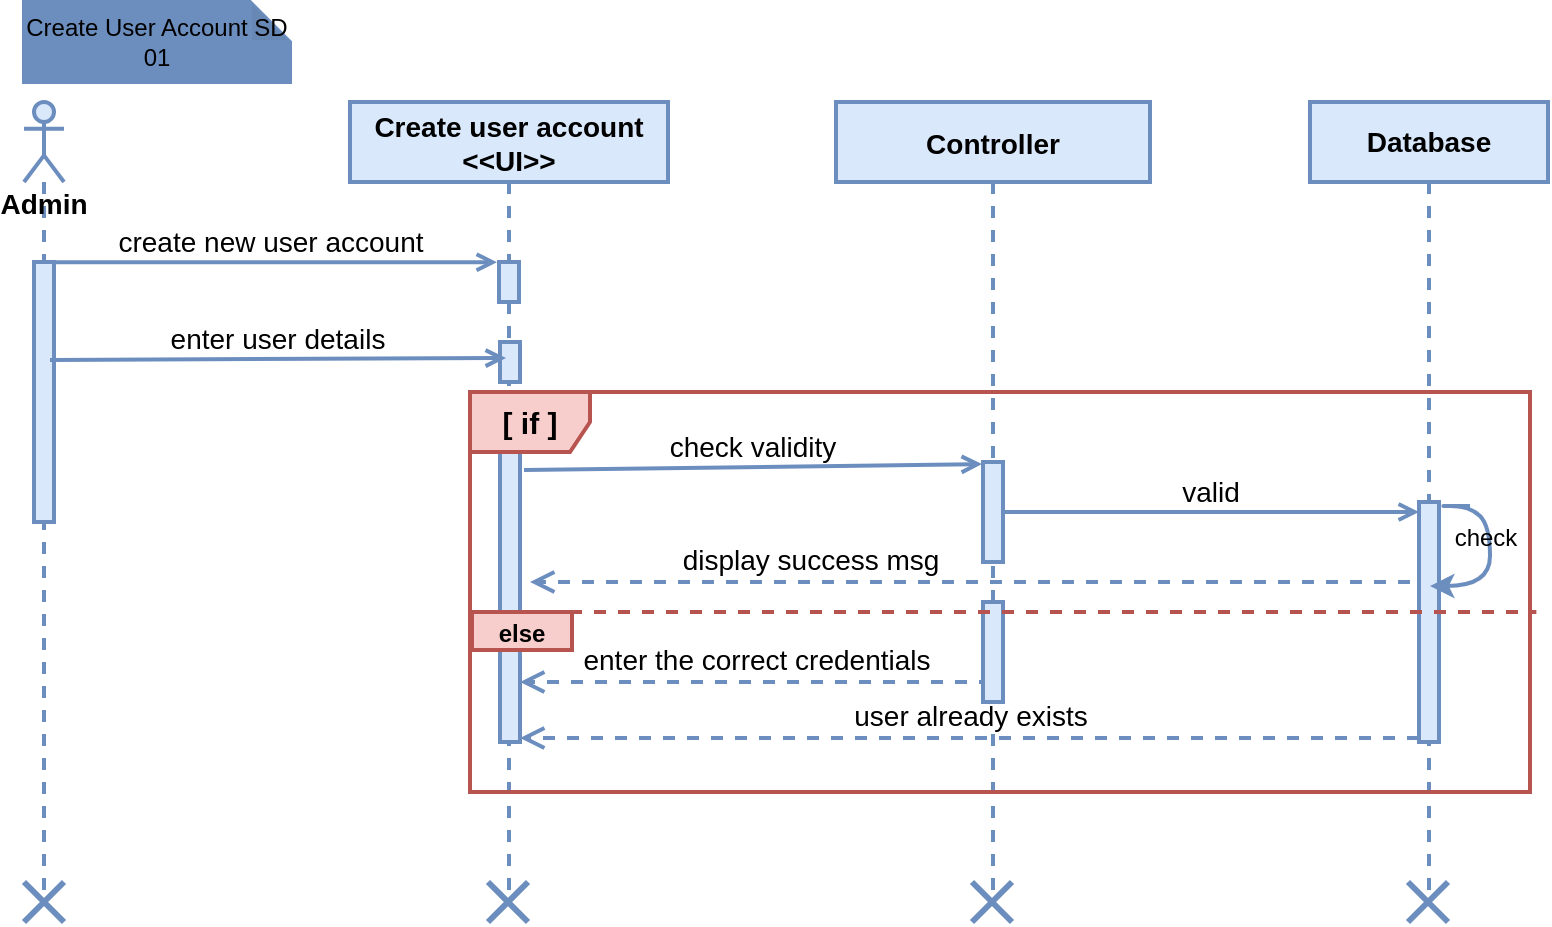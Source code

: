 <mxfile version="18.1.1" type="github" pages="6">
  <diagram id="kgpKYQtTHZ0yAKxKKP6v" name="Create user SD">
    <mxGraphModel dx="1080" dy="627" grid="0" gridSize="10" guides="1" tooltips="1" connect="1" arrows="1" fold="1" page="1" pageScale="1" pageWidth="850" pageHeight="1100" math="0" shadow="0">
      <root>
        <mxCell id="0" />
        <mxCell id="1" parent="0" />
        <mxCell id="UptrV3crOogNq1OWJY5h-1" value="" style="group" parent="1" vertex="1" connectable="0">
          <mxGeometry x="38" y="50" width="762" height="460" as="geometry" />
        </mxCell>
        <mxCell id="3nuBFxr9cyL0pnOWT2aG-1" value="Create user account&#xa;&lt;&lt;UI&gt;&gt;" style="shape=umlLifeline;perimeter=lifelinePerimeter;container=1;collapsible=0;recursiveResize=0;rounded=0;shadow=0;strokeWidth=2;fillColor=#dae8fc;strokeColor=#6c8ebf;fontSize=14;fontStyle=1" parent="UptrV3crOogNq1OWJY5h-1" vertex="1">
          <mxGeometry x="163" y="50" width="159" height="400" as="geometry" />
        </mxCell>
        <mxCell id="3nuBFxr9cyL0pnOWT2aG-2" value="" style="points=[];perimeter=orthogonalPerimeter;rounded=0;shadow=0;strokeWidth=2;fillColor=#dae8fc;strokeColor=#6c8ebf;fontSize=16;" parent="3nuBFxr9cyL0pnOWT2aG-1" vertex="1">
          <mxGeometry x="74.5" y="80" width="10" height="20" as="geometry" />
        </mxCell>
        <mxCell id="4RYpmid0m9nTcr_bTLxA-5" value="" style="html=1;points=[];perimeter=orthogonalPerimeter;fillColor=#dae8fc;strokeColor=#6c8ebf;fontSize=16;strokeWidth=2;" parent="3nuBFxr9cyL0pnOWT2aG-1" vertex="1">
          <mxGeometry x="75" y="120" width="10" height="20" as="geometry" />
        </mxCell>
        <mxCell id="4RYpmid0m9nTcr_bTLxA-6" value="" style="html=1;points=[];perimeter=orthogonalPerimeter;fillColor=#dae8fc;strokeColor=#6c8ebf;fontSize=16;strokeWidth=2;" parent="3nuBFxr9cyL0pnOWT2aG-1" vertex="1">
          <mxGeometry x="75" y="160" width="10" height="160" as="geometry" />
        </mxCell>
        <mxCell id="3nuBFxr9cyL0pnOWT2aG-5" value="Controller" style="shape=umlLifeline;perimeter=lifelinePerimeter;container=1;collapsible=0;recursiveResize=0;rounded=0;shadow=0;strokeWidth=2;fillColor=#dae8fc;strokeColor=#6c8ebf;fontSize=14;fontStyle=1" parent="UptrV3crOogNq1OWJY5h-1" vertex="1">
          <mxGeometry x="406" y="50" width="157" height="400" as="geometry" />
        </mxCell>
        <mxCell id="3nuBFxr9cyL0pnOWT2aG-6" value="" style="points=[];perimeter=orthogonalPerimeter;rounded=0;shadow=0;strokeWidth=2;fillColor=#dae8fc;strokeColor=#6c8ebf;fontSize=16;" parent="3nuBFxr9cyL0pnOWT2aG-5" vertex="1">
          <mxGeometry x="73.5" y="180" width="10" height="50" as="geometry" />
        </mxCell>
        <mxCell id="3nuBFxr9cyL0pnOWT2aG-8" value="create new user account" style="verticalAlign=bottom;endArrow=open;shadow=0;strokeWidth=2;entryX=-0.1;entryY=0.005;entryDx=0;entryDy=0;entryPerimeter=0;fillColor=#dae8fc;strokeColor=#6c8ebf;fontSize=14;endFill=0;" parent="UptrV3crOogNq1OWJY5h-1" source="4RYpmid0m9nTcr_bTLxA-1" target="3nuBFxr9cyL0pnOWT2aG-2" edge="1">
          <mxGeometry relative="1" as="geometry">
            <mxPoint x="353" y="130" as="sourcePoint" />
            <mxPoint x="223" y="130" as="targetPoint" />
          </mxGeometry>
        </mxCell>
        <mxCell id="4RYpmid0m9nTcr_bTLxA-1" value="Admin" style="shape=umlLifeline;participant=umlActor;perimeter=lifelinePerimeter;whiteSpace=wrap;html=1;container=1;collapsible=0;recursiveResize=0;verticalAlign=top;spacingTop=36;outlineConnect=0;size=40;fillColor=#dae8fc;strokeColor=#6c8ebf;fontSize=14;strokeWidth=2;fontStyle=1" parent="UptrV3crOogNq1OWJY5h-1" vertex="1">
          <mxGeometry y="50" width="20" height="400" as="geometry" />
        </mxCell>
        <mxCell id="4RYpmid0m9nTcr_bTLxA-2" value="" style="html=1;points=[];perimeter=orthogonalPerimeter;fillColor=#dae8fc;strokeColor=#6c8ebf;fontSize=16;strokeWidth=2;" parent="4RYpmid0m9nTcr_bTLxA-1" vertex="1">
          <mxGeometry x="5" y="80" width="10" height="130" as="geometry" />
        </mxCell>
        <mxCell id="4RYpmid0m9nTcr_bTLxA-3" value="Database" style="shape=umlLifeline;perimeter=lifelinePerimeter;whiteSpace=wrap;html=1;container=1;collapsible=0;recursiveResize=0;outlineConnect=0;fillColor=#dae8fc;strokeColor=#6c8ebf;fontSize=14;strokeWidth=2;fontStyle=1" parent="UptrV3crOogNq1OWJY5h-1" vertex="1">
          <mxGeometry x="643" y="50" width="119" height="400" as="geometry" />
        </mxCell>
        <mxCell id="tHt2RvObN3k_pVsOFl9c-3" value="" style="points=[];perimeter=orthogonalPerimeter;rounded=0;shadow=0;strokeWidth=2;fillColor=#dae8fc;strokeColor=#6c8ebf;fontSize=16;" parent="4RYpmid0m9nTcr_bTLxA-3" vertex="1">
          <mxGeometry x="54.5" y="200" width="10" height="120" as="geometry" />
        </mxCell>
        <mxCell id="tHt2RvObN3k_pVsOFl9c-12" value="user already exists" style="html=1;verticalAlign=bottom;endArrow=open;dashed=1;endSize=8;rounded=0;fontSize=14;fontColor=#000000;strokeColor=#6C8EBF;strokeWidth=2;exitX=-0.2;exitY=0.475;exitDx=0;exitDy=0;exitPerimeter=0;" parent="4RYpmid0m9nTcr_bTLxA-3" edge="1" target="4RYpmid0m9nTcr_bTLxA-6">
          <mxGeometry relative="1" as="geometry">
            <mxPoint x="54.5" y="318" as="sourcePoint" />
            <mxPoint x="-150" y="320" as="targetPoint" />
          </mxGeometry>
        </mxCell>
        <mxCell id="4RYpmid0m9nTcr_bTLxA-7" value="enter user details" style="verticalAlign=bottom;endArrow=open;shadow=0;strokeWidth=2;exitX=1;exitY=0.623;exitDx=0;exitDy=0;exitPerimeter=0;fillColor=#dae8fc;strokeColor=#6c8ebf;fontSize=14;endFill=0;" parent="UptrV3crOogNq1OWJY5h-1" edge="1">
          <mxGeometry relative="1" as="geometry">
            <mxPoint x="13" y="178.99" as="sourcePoint" />
            <mxPoint x="241" y="178" as="targetPoint" />
          </mxGeometry>
        </mxCell>
        <mxCell id="tHt2RvObN3k_pVsOFl9c-2" value="check validity" style="verticalAlign=bottom;endArrow=open;shadow=0;strokeWidth=2;exitX=1.2;exitY=0.15;exitDx=0;exitDy=0;exitPerimeter=0;fillColor=#dae8fc;strokeColor=#6c8ebf;fontSize=14;endFill=0;entryX=-0.05;entryY=0.021;entryDx=0;entryDy=0;entryPerimeter=0;" parent="UptrV3crOogNq1OWJY5h-1" source="4RYpmid0m9nTcr_bTLxA-6" target="3nuBFxr9cyL0pnOWT2aG-6" edge="1">
          <mxGeometry relative="1" as="geometry">
            <mxPoint x="253" y="232.72" as="sourcePoint" />
            <mxPoint x="427" y="232.72" as="targetPoint" />
          </mxGeometry>
        </mxCell>
        <mxCell id="tHt2RvObN3k_pVsOFl9c-10" value="&lt;div&gt;&lt;font style=&quot;font-size: 14px;&quot;&gt;display success msg&lt;/font&gt;&lt;/div&gt;" style="html=1;verticalAlign=bottom;endArrow=open;dashed=1;endSize=8;rounded=0;fontSize=14;fontColor=#000000;strokeColor=#6C8EBF;strokeWidth=2;" parent="UptrV3crOogNq1OWJY5h-1" edge="1">
          <mxGeometry x="0.364" relative="1" as="geometry">
            <mxPoint x="693" y="290" as="sourcePoint" />
            <mxPoint x="253" y="290" as="targetPoint" />
            <mxPoint as="offset" />
          </mxGeometry>
        </mxCell>
        <mxCell id="tHt2RvObN3k_pVsOFl9c-17" value="" style="shape=umlDestroy;whiteSpace=wrap;html=1;strokeWidth=3;fontSize=12;fillColor=#6C8EBF;strokeColor=#6C8EBF;" parent="UptrV3crOogNq1OWJY5h-1" vertex="1">
          <mxGeometry y="440" width="20" height="20" as="geometry" />
        </mxCell>
        <mxCell id="tHt2RvObN3k_pVsOFl9c-18" value="" style="shape=umlDestroy;whiteSpace=wrap;html=1;strokeWidth=3;fontSize=12;fillColor=#6C8EBF;strokeColor=#6C8EBF;" parent="UptrV3crOogNq1OWJY5h-1" vertex="1">
          <mxGeometry x="232" y="440" width="20" height="20" as="geometry" />
        </mxCell>
        <mxCell id="tHt2RvObN3k_pVsOFl9c-19" value="" style="shape=umlDestroy;whiteSpace=wrap;html=1;strokeWidth=3;fontSize=12;fillColor=#6C8EBF;strokeColor=#6C8EBF;" parent="UptrV3crOogNq1OWJY5h-1" vertex="1">
          <mxGeometry x="474" y="440" width="20" height="20" as="geometry" />
        </mxCell>
        <mxCell id="tHt2RvObN3k_pVsOFl9c-20" value="" style="shape=umlDestroy;whiteSpace=wrap;html=1;strokeWidth=3;fontSize=12;fillColor=#6C8EBF;strokeColor=#6C8EBF;" parent="UptrV3crOogNq1OWJY5h-1" vertex="1">
          <mxGeometry x="692" y="440" width="20" height="20" as="geometry" />
        </mxCell>
        <mxCell id="tHt2RvObN3k_pVsOFl9c-4" value="valid" style="verticalAlign=bottom;endArrow=open;shadow=0;strokeWidth=2;fillColor=#dae8fc;strokeColor=#6c8ebf;fontSize=14;endFill=0;startArrow=none;" parent="UptrV3crOogNq1OWJY5h-1" source="3nuBFxr9cyL0pnOWT2aG-6" target="tHt2RvObN3k_pVsOFl9c-3" edge="1">
          <mxGeometry relative="1" as="geometry">
            <mxPoint x="462" y="249.0" as="sourcePoint" />
            <mxPoint x="636" y="249.0" as="targetPoint" />
          </mxGeometry>
        </mxCell>
        <mxCell id="tHt2RvObN3k_pVsOFl9c-11" value="enter the correct credentials " style="html=1;verticalAlign=bottom;endArrow=open;dashed=1;endSize=8;rounded=0;fontSize=14;fontColor=#000000;strokeColor=#6C8EBF;strokeWidth=2;" parent="UptrV3crOogNq1OWJY5h-1" edge="1">
          <mxGeometry relative="1" as="geometry">
            <mxPoint x="483.5" y="340" as="sourcePoint" />
            <mxPoint x="248" y="340" as="targetPoint" />
          </mxGeometry>
        </mxCell>
        <mxCell id="tHt2RvObN3k_pVsOFl9c-23" value="" style="curved=1;endArrow=classic;html=1;rounded=0;fontSize=12;fontColor=#000000;strokeColor=#6C8EBF;strokeWidth=2;" parent="UptrV3crOogNq1OWJY5h-1" edge="1">
          <mxGeometry width="50" height="50" relative="1" as="geometry">
            <mxPoint x="723" y="252" as="sourcePoint" />
            <mxPoint x="703" y="292" as="targetPoint" />
            <Array as="points">
              <mxPoint x="703" y="252" />
              <mxPoint x="723" y="252" />
              <mxPoint x="733" y="262" />
              <mxPoint x="733" y="292" />
            </Array>
          </mxGeometry>
        </mxCell>
        <mxCell id="tHt2RvObN3k_pVsOFl9c-25" value="check" style="text;html=1;strokeColor=none;fillColor=none;align=center;verticalAlign=middle;whiteSpace=wrap;rounded=0;fontSize=12;fontColor=#000000;" parent="UptrV3crOogNq1OWJY5h-1" vertex="1">
          <mxGeometry x="711" y="260" width="40" height="15" as="geometry" />
        </mxCell>
        <mxCell id="3N8802fA-vlq7qVJOav6-1" value="Create User Account SD 01" style="shape=note;whiteSpace=wrap;html=1;backgroundOutline=1;darkOpacity=0.05;fontSize=12;fontColor=#000000;strokeColor=#6C8EBF;strokeWidth=2;fillColor=#6C8EBF;size=20;" parent="UptrV3crOogNq1OWJY5h-1" vertex="1">
          <mxGeometry width="133" height="40" as="geometry" />
        </mxCell>
        <mxCell id="IvIUQN9f9u-yy5nmr-_z-2" value="" style="points=[];perimeter=orthogonalPerimeter;rounded=0;shadow=0;strokeWidth=2;fillColor=#dae8fc;strokeColor=#6c8ebf;fontSize=16;" vertex="1" parent="UptrV3crOogNq1OWJY5h-1">
          <mxGeometry x="479.5" y="300" width="10" height="50" as="geometry" />
        </mxCell>
        <mxCell id="IvIUQN9f9u-yy5nmr-_z-1" value="" style="group" vertex="1" connectable="0" parent="UptrV3crOogNq1OWJY5h-1">
          <mxGeometry x="223" y="195" width="530" height="200" as="geometry" />
        </mxCell>
        <mxCell id="4RYpmid0m9nTcr_bTLxA-8" value="&lt;font style=&quot;font-size: 15px;&quot;&gt;&lt;b&gt;[ if ]&lt;/b&gt;&lt;/font&gt;" style="shape=umlFrame;whiteSpace=wrap;html=1;fillColor=#f8cecc;strokeColor=#b85450;fontSize=16;strokeWidth=2;" parent="IvIUQN9f9u-yy5nmr-_z-1" vertex="1">
          <mxGeometry width="530" height="200" as="geometry" />
        </mxCell>
        <mxCell id="tHt2RvObN3k_pVsOFl9c-1" value="" style="endArrow=none;dashed=1;html=1;rounded=0;strokeWidth=2;strokeColor=#b85450;fillColor=#f8cecc;entryX=1.006;entryY=0.55;entryDx=0;entryDy=0;entryPerimeter=0;" parent="IvIUQN9f9u-yy5nmr-_z-1" target="4RYpmid0m9nTcr_bTLxA-8" edge="1">
          <mxGeometry width="50" height="50" relative="1" as="geometry">
            <mxPoint x="2" y="110" as="sourcePoint" />
            <mxPoint x="532" y="105" as="targetPoint" />
          </mxGeometry>
        </mxCell>
        <mxCell id="tHt2RvObN3k_pVsOFl9c-13" value="&lt;b&gt;&lt;font style=&quot;font-size: 12px;&quot;&gt;else&lt;/font&gt;&lt;/b&gt;" style="text;html=1;strokeColor=#b85450;fillColor=#f8cecc;align=center;verticalAlign=middle;whiteSpace=wrap;rounded=0;fontSize=14;strokeWidth=2;" parent="IvIUQN9f9u-yy5nmr-_z-1" vertex="1">
          <mxGeometry x="1" y="110" width="50" height="19" as="geometry" />
        </mxCell>
      </root>
    </mxGraphModel>
  </diagram>
  <diagram id="Y2DqSClyAVLiw9lyjrO1" name="Update user account SD">
    <mxGraphModel dx="1080" dy="627" grid="0" gridSize="10" guides="1" tooltips="1" connect="1" arrows="1" fold="1" page="1" pageScale="1" pageWidth="850" pageHeight="1100" math="0" shadow="0">
      <root>
        <mxCell id="0" />
        <mxCell id="1" parent="0" />
        <mxCell id="MAIqUEn50UH4kP7utkQd-1" value="" style="group" parent="1" vertex="1" connectable="0">
          <mxGeometry x="43" y="30" width="767" height="640" as="geometry" />
        </mxCell>
        <mxCell id="FVSvNC58EBvvYum9L8pk-1" value="Update user account&#xa;&lt;&lt;UI&gt;&gt;" style="shape=umlLifeline;perimeter=lifelinePerimeter;container=1;collapsible=0;recursiveResize=0;rounded=0;shadow=0;strokeWidth=2;fillColor=#dae8fc;strokeColor=#6c8ebf;fontSize=14;align=center;fontStyle=1" parent="MAIqUEn50UH4kP7utkQd-1" vertex="1">
          <mxGeometry x="167" y="60" width="159" height="400" as="geometry" />
        </mxCell>
        <mxCell id="FVSvNC58EBvvYum9L8pk-4" value="" style="html=1;points=[];perimeter=orthogonalPerimeter;fillColor=#dae8fc;strokeColor=#6c8ebf;fontSize=16;strokeWidth=2;" parent="FVSvNC58EBvvYum9L8pk-1" vertex="1">
          <mxGeometry x="75" y="80" width="10" height="243" as="geometry" />
        </mxCell>
        <mxCell id="FVSvNC58EBvvYum9L8pk-5" value="Controller" style="shape=umlLifeline;perimeter=lifelinePerimeter;container=1;collapsible=0;recursiveResize=0;rounded=0;shadow=0;strokeWidth=2;fillColor=#dae8fc;strokeColor=#6c8ebf;fontSize=14;fontStyle=1" parent="MAIqUEn50UH4kP7utkQd-1" vertex="1">
          <mxGeometry x="410" y="60" width="157" height="400" as="geometry" />
        </mxCell>
        <mxCell id="FVSvNC58EBvvYum9L8pk-6" value="" style="points=[];perimeter=orthogonalPerimeter;rounded=0;shadow=0;strokeWidth=2;fillColor=#dae8fc;strokeColor=#6c8ebf;fontSize=16;" parent="FVSvNC58EBvvYum9L8pk-5" vertex="1">
          <mxGeometry x="73.5" y="190" width="10" height="30" as="geometry" />
        </mxCell>
        <mxCell id="GKbNy7sdlXoBkddOrL0O-2" value="&lt;div&gt;&lt;font style=&quot;font-size: 14px;&quot;&gt;display user detail&lt;br&gt;&lt;/font&gt;&lt;/div&gt;" style="html=1;verticalAlign=bottom;endArrow=open;dashed=1;endSize=8;rounded=0;fontSize=14;fontColor=#000000;strokeColor=#6C8EBF;strokeWidth=2;entryX=0.8;entryY=-0.05;entryDx=0;entryDy=0;entryPerimeter=0;" parent="FVSvNC58EBvvYum9L8pk-5" edge="1">
          <mxGeometry relative="1" as="geometry">
            <mxPoint x="287" y="130" as="sourcePoint" />
            <mxPoint x="-160" y="129" as="targetPoint" />
          </mxGeometry>
        </mxCell>
        <mxCell id="FVSvNC58EBvvYum9L8pk-7" value="search user account" style="verticalAlign=bottom;endArrow=open;shadow=0;strokeWidth=2;entryX=-0.1;entryY=0.005;entryDx=0;entryDy=0;entryPerimeter=0;fillColor=#dae8fc;strokeColor=#6c8ebf;fontSize=14;endFill=0;" parent="MAIqUEn50UH4kP7utkQd-1" source="FVSvNC58EBvvYum9L8pk-8" edge="1">
          <mxGeometry relative="1" as="geometry">
            <mxPoint x="357" y="140" as="sourcePoint" />
            <mxPoint x="240.5" y="140.1" as="targetPoint" />
          </mxGeometry>
        </mxCell>
        <mxCell id="FVSvNC58EBvvYum9L8pk-8" value="&lt;b&gt;&lt;font style=&quot;font-size: 14px;&quot;&gt;Admin&lt;/font&gt;&lt;/b&gt;" style="shape=umlLifeline;participant=umlActor;perimeter=lifelinePerimeter;whiteSpace=wrap;html=1;container=1;collapsible=0;recursiveResize=0;verticalAlign=top;spacingTop=36;outlineConnect=0;size=40;fillColor=#dae8fc;strokeColor=#6c8ebf;fontSize=16;strokeWidth=2;" parent="MAIqUEn50UH4kP7utkQd-1" vertex="1">
          <mxGeometry x="4" y="60" width="20" height="400" as="geometry" />
        </mxCell>
        <mxCell id="FVSvNC58EBvvYum9L8pk-9" value="" style="html=1;points=[];perimeter=orthogonalPerimeter;fillColor=#dae8fc;strokeColor=#6c8ebf;fontSize=16;strokeWidth=2;" parent="FVSvNC58EBvvYum9L8pk-8" vertex="1">
          <mxGeometry x="5" y="80" width="10" height="110" as="geometry" />
        </mxCell>
        <mxCell id="FVSvNC58EBvvYum9L8pk-10" value="&lt;font style=&quot;font-size: 14px;&quot;&gt;&lt;b&gt;Database&lt;/b&gt;&lt;/font&gt;" style="shape=umlLifeline;perimeter=lifelinePerimeter;whiteSpace=wrap;html=1;container=1;collapsible=0;recursiveResize=0;outlineConnect=0;fillColor=#dae8fc;strokeColor=#6c8ebf;fontSize=16;strokeWidth=2;" parent="MAIqUEn50UH4kP7utkQd-1" vertex="1">
          <mxGeometry x="647" y="60" width="119" height="400" as="geometry" />
        </mxCell>
        <mxCell id="FVSvNC58EBvvYum9L8pk-12" value="user already exists" style="html=1;verticalAlign=bottom;endArrow=open;dashed=1;endSize=8;rounded=0;fontSize=14;fontColor=#000000;strokeColor=#6C8EBF;strokeWidth=2;exitX=-0.2;exitY=0.475;exitDx=0;exitDy=0;exitPerimeter=0;" parent="FVSvNC58EBvvYum9L8pk-10" edge="1">
          <mxGeometry relative="1" as="geometry">
            <mxPoint x="52.5" y="311" as="sourcePoint" />
            <mxPoint x="-394" y="311" as="targetPoint" />
          </mxGeometry>
        </mxCell>
        <mxCell id="GKbNy7sdlXoBkddOrL0O-3" value="" style="html=1;points=[];perimeter=orthogonalPerimeter;fillColor=#dae8fc;strokeColor=#6c8ebf;fontSize=16;strokeWidth=2;" parent="FVSvNC58EBvvYum9L8pk-10" vertex="1">
          <mxGeometry x="54.5" y="90" width="10" height="230" as="geometry" />
        </mxCell>
        <mxCell id="FVSvNC58EBvvYum9L8pk-13" value="fill date" style="verticalAlign=bottom;endArrow=open;shadow=0;strokeWidth=2;fillColor=#dae8fc;strokeColor=#6c8ebf;fontSize=14;exitX=1.1;exitY=0.323;exitDx=0;exitDy=0;exitPerimeter=0;endFill=0;" parent="MAIqUEn50UH4kP7utkQd-1" edge="1">
          <mxGeometry relative="1" as="geometry">
            <mxPoint x="20" y="214.99" as="sourcePoint" />
            <mxPoint x="242" y="214.99" as="targetPoint" />
          </mxGeometry>
        </mxCell>
        <mxCell id="FVSvNC58EBvvYum9L8pk-14" value="click update button" style="verticalAlign=bottom;endArrow=open;shadow=0;strokeWidth=2;exitX=1;exitY=0.623;exitDx=0;exitDy=0;exitPerimeter=0;fillColor=#dae8fc;strokeColor=#6c8ebf;fontSize=14;endFill=0;" parent="MAIqUEn50UH4kP7utkQd-1" edge="1">
          <mxGeometry relative="1" as="geometry">
            <mxPoint x="17" y="240.99" as="sourcePoint" />
            <mxPoint x="245" y="240" as="targetPoint" />
          </mxGeometry>
        </mxCell>
        <mxCell id="FVSvNC58EBvvYum9L8pk-18" value="&lt;div&gt;&lt;font style=&quot;font-size: 14px;&quot;&gt;display success msg&lt;/font&gt;&lt;/div&gt;" style="html=1;verticalAlign=bottom;endArrow=open;dashed=1;endSize=8;rounded=0;fontSize=14;fontColor=#000000;strokeColor=#6C8EBF;strokeWidth=2;" parent="MAIqUEn50UH4kP7utkQd-1" edge="1" target="FVSvNC58EBvvYum9L8pk-4">
          <mxGeometry x="0.438" y="-1" relative="1" as="geometry">
            <mxPoint x="697" y="291" as="sourcePoint" />
            <mxPoint x="493.5" y="291" as="targetPoint" />
            <mxPoint as="offset" />
          </mxGeometry>
        </mxCell>
        <mxCell id="FVSvNC58EBvvYum9L8pk-20" value="" style="shape=umlDestroy;whiteSpace=wrap;html=1;strokeWidth=3;fontSize=12;fillColor=#6C8EBF;strokeColor=#6C8EBF;" parent="MAIqUEn50UH4kP7utkQd-1" vertex="1">
          <mxGeometry x="4" y="450" width="20" height="20" as="geometry" />
        </mxCell>
        <mxCell id="FVSvNC58EBvvYum9L8pk-21" value="" style="shape=umlDestroy;whiteSpace=wrap;html=1;strokeWidth=3;fontSize=12;fillColor=#6C8EBF;strokeColor=#6C8EBF;" parent="MAIqUEn50UH4kP7utkQd-1" vertex="1">
          <mxGeometry x="236" y="450" width="20" height="20" as="geometry" />
        </mxCell>
        <mxCell id="FVSvNC58EBvvYum9L8pk-22" value="" style="shape=umlDestroy;whiteSpace=wrap;html=1;strokeWidth=3;fontSize=12;fillColor=#6C8EBF;strokeColor=#6C8EBF;" parent="MAIqUEn50UH4kP7utkQd-1" vertex="1">
          <mxGeometry x="478" y="450" width="20" height="20" as="geometry" />
        </mxCell>
        <mxCell id="FVSvNC58EBvvYum9L8pk-23" value="" style="shape=umlDestroy;whiteSpace=wrap;html=1;strokeWidth=3;fontSize=12;fillColor=#6C8EBF;strokeColor=#6C8EBF;fontStyle=0;labelBackgroundColor=none;" parent="MAIqUEn50UH4kP7utkQd-1" vertex="1">
          <mxGeometry x="696" y="450" width="20" height="20" as="geometry" />
        </mxCell>
        <mxCell id="FVSvNC58EBvvYum9L8pk-24" value="save" style="verticalAlign=bottom;endArrow=open;shadow=0;strokeWidth=2;exitX=1;exitY=0.167;exitDx=0;exitDy=0;exitPerimeter=0;fillColor=#dae8fc;strokeColor=#6c8ebf;fontSize=14;endFill=0;startArrow=none;" parent="MAIqUEn50UH4kP7utkQd-1" edge="1">
          <mxGeometry relative="1" as="geometry">
            <mxPoint x="493.5" y="266.38" as="sourcePoint" />
            <mxPoint x="701.5" y="266.38" as="targetPoint" />
          </mxGeometry>
        </mxCell>
        <mxCell id="FVSvNC58EBvvYum9L8pk-25" value="enter correct credentials " style="html=1;verticalAlign=bottom;endArrow=open;dashed=1;endSize=8;rounded=0;fontSize=14;fontColor=#000000;strokeColor=#6C8EBF;strokeWidth=2;" parent="MAIqUEn50UH4kP7utkQd-1" edge="1">
          <mxGeometry relative="1" as="geometry">
            <mxPoint x="485.5" y="328" as="sourcePoint" />
            <mxPoint x="250" y="328" as="targetPoint" />
          </mxGeometry>
        </mxCell>
        <mxCell id="FVSvNC58EBvvYum9L8pk-28" value="&lt;div&gt;Update User Account &lt;br&gt;&lt;/div&gt;&lt;div&gt;SD 02&lt;/div&gt;" style="shape=note;whiteSpace=wrap;html=1;backgroundOutline=1;darkOpacity=0.05;fontSize=12;fontColor=#000000;strokeColor=#6C8EBF;strokeWidth=2;fillColor=#6C8EBF;size=20;" parent="MAIqUEn50UH4kP7utkQd-1" vertex="1">
          <mxGeometry width="143" height="50" as="geometry" />
        </mxCell>
        <mxCell id="GKbNy7sdlXoBkddOrL0O-1" value="search" style="verticalAlign=bottom;endArrow=open;shadow=0;strokeWidth=2;fillColor=#dae8fc;strokeColor=#6c8ebf;fontSize=14;endFill=0;entryX=0.15;entryY=0;entryDx=0;entryDy=0;entryPerimeter=0;exitX=0.9;exitY=0.046;exitDx=0;exitDy=0;exitPerimeter=0;" parent="MAIqUEn50UH4kP7utkQd-1" source="FVSvNC58EBvvYum9L8pk-4" target="GKbNy7sdlXoBkddOrL0O-3" edge="1">
          <mxGeometry relative="1" as="geometry">
            <mxPoint x="257" y="150" as="sourcePoint" />
            <mxPoint x="697" y="150" as="targetPoint" />
          </mxGeometry>
        </mxCell>
        <mxCell id="GKbNy7sdlXoBkddOrL0O-8" value="" style="group" parent="MAIqUEn50UH4kP7utkQd-1" vertex="1" connectable="0">
          <mxGeometry x="707" y="150" width="48" height="40" as="geometry" />
        </mxCell>
        <mxCell id="FVSvNC58EBvvYum9L8pk-26" value="" style="curved=1;endArrow=classic;html=1;rounded=0;fontSize=12;fontColor=#000000;strokeColor=#6C8EBF;strokeWidth=2;" parent="GKbNy7sdlXoBkddOrL0O-8" edge="1">
          <mxGeometry width="50" height="50" relative="1" as="geometry">
            <mxPoint x="20" as="sourcePoint" />
            <mxPoint y="40" as="targetPoint" />
            <Array as="points">
              <mxPoint />
              <mxPoint x="20" />
              <mxPoint x="30" y="10" />
              <mxPoint x="30" y="40" />
            </Array>
          </mxGeometry>
        </mxCell>
        <mxCell id="FVSvNC58EBvvYum9L8pk-27" value="check" style="text;html=1;strokeColor=none;fillColor=none;align=center;verticalAlign=middle;whiteSpace=wrap;rounded=0;fontSize=12;fontColor=#000000;" parent="GKbNy7sdlXoBkddOrL0O-8" vertex="1">
          <mxGeometry x="8" y="8" width="40" height="15" as="geometry" />
        </mxCell>
        <mxCell id="FVSvNC58EBvvYum9L8pk-17" value="check validity" style="verticalAlign=bottom;endArrow=open;shadow=0;strokeWidth=2;fillColor=#dae8fc;strokeColor=#6c8ebf;fontSize=14;endFill=0;entryX=0.15;entryY=0.021;entryDx=0;entryDy=0;entryPerimeter=0;" parent="MAIqUEn50UH4kP7utkQd-1" source="FVSvNC58EBvvYum9L8pk-4" target="FVSvNC58EBvvYum9L8pk-6" edge="1">
          <mxGeometry relative="1" as="geometry">
            <mxPoint x="248" y="229" as="sourcePoint" />
            <mxPoint x="486.5" y="229" as="targetPoint" />
          </mxGeometry>
        </mxCell>
        <mxCell id="GKbNy7sdlXoBkddOrL0O-7" value="" style="group" parent="MAIqUEn50UH4kP7utkQd-1" vertex="1" connectable="0">
          <mxGeometry x="224" y="123" width="531" height="280" as="geometry" />
        </mxCell>
        <mxCell id="FVSvNC58EBvvYum9L8pk-15" value="&lt;font style=&quot;font-size: 15px;&quot;&gt;&lt;b&gt;[ if ]&lt;/b&gt;&lt;/font&gt;" style="shape=umlFrame;whiteSpace=wrap;html=1;fillColor=#f8cecc;strokeColor=#b85450;fontSize=16;strokeWidth=2;" parent="GKbNy7sdlXoBkddOrL0O-7" vertex="1">
          <mxGeometry x="2.048" width="526.786" height="280" as="geometry" />
        </mxCell>
        <mxCell id="FVSvNC58EBvvYum9L8pk-16" value="" style="endArrow=none;dashed=1;html=1;rounded=0;strokeWidth=2;strokeColor=#b85450;fillColor=#f8cecc;entryX=1.006;entryY=0.55;entryDx=0;entryDy=0;entryPerimeter=0;exitX=-0.002;exitY=0.55;exitDx=0;exitDy=0;exitPerimeter=0;" parent="GKbNy7sdlXoBkddOrL0O-7" edge="1">
          <mxGeometry width="50" height="50" relative="1" as="geometry">
            <mxPoint y="180.92" as="sourcePoint" />
            <mxPoint x="531" y="180.92" as="targetPoint" />
          </mxGeometry>
        </mxCell>
        <mxCell id="FVSvNC58EBvvYum9L8pk-19" value="&lt;b&gt;&lt;font style=&quot;font-size: 12px;&quot;&gt;else&lt;/font&gt;&lt;/b&gt;" style="text;html=1;strokeColor=#b85450;fillColor=#f8cecc;align=center;verticalAlign=middle;whiteSpace=wrap;rounded=0;fontSize=14;strokeWidth=2;" parent="GKbNy7sdlXoBkddOrL0O-7" vertex="1">
          <mxGeometry x="2.048" y="180.92" width="49.697" height="26.6" as="geometry" />
        </mxCell>
        <mxCell id="oDhD1VU8b2CCM7zMcWPz-1" value="" style="points=[];perimeter=orthogonalPerimeter;rounded=0;shadow=0;strokeWidth=2;fillColor=#dae8fc;strokeColor=#6c8ebf;fontSize=16;" vertex="1" parent="1">
          <mxGeometry x="526.5" y="350" width="10" height="30" as="geometry" />
        </mxCell>
      </root>
    </mxGraphModel>
  </diagram>
  <diagram id="j6jt7y_kJnNKmlTHalgi" name="Delete user account SD">
    <mxGraphModel dx="1080" dy="627" grid="1" gridSize="10" guides="1" tooltips="1" connect="1" arrows="1" fold="1" page="1" pageScale="1" pageWidth="850" pageHeight="1100" math="0" shadow="0">
      <root>
        <mxCell id="0" />
        <mxCell id="1" parent="0" />
        <mxCell id="Xm6CjcGX6yoMXYn7vOd5-1" value="Delete user account&#xa;&lt;&lt;UI&gt;&gt;" style="shape=umlLifeline;perimeter=lifelinePerimeter;container=1;collapsible=0;recursiveResize=0;rounded=0;shadow=0;strokeWidth=2;fillColor=#dae8fc;strokeColor=#6c8ebf;fontSize=14;align=center;fontStyle=1" parent="1" vertex="1">
          <mxGeometry x="210" y="90" width="159" height="400" as="geometry" />
        </mxCell>
        <mxCell id="Xm6CjcGX6yoMXYn7vOd5-2" value="" style="html=1;points=[];perimeter=orthogonalPerimeter;fillColor=#dae8fc;strokeColor=#6c8ebf;fontSize=16;strokeWidth=2;" parent="Xm6CjcGX6yoMXYn7vOd5-1" vertex="1">
          <mxGeometry x="75" y="80" width="10" height="190" as="geometry" />
        </mxCell>
        <mxCell id="Xm6CjcGX6yoMXYn7vOd5-3" value="Controller" style="shape=umlLifeline;perimeter=lifelinePerimeter;container=1;collapsible=0;recursiveResize=0;rounded=0;shadow=0;strokeWidth=2;fillColor=#dae8fc;strokeColor=#6c8ebf;fontSize=14;fontStyle=1" parent="1" vertex="1">
          <mxGeometry x="453" y="90" width="157" height="400" as="geometry" />
        </mxCell>
        <mxCell id="Xm6CjcGX6yoMXYn7vOd5-5" value="&lt;div&gt;&lt;font style=&quot;font-size: 14px;&quot;&gt;display user detail&lt;br&gt;&lt;/font&gt;&lt;/div&gt;" style="html=1;verticalAlign=bottom;endArrow=open;dashed=1;endSize=8;rounded=0;fontSize=14;fontColor=#000000;strokeColor=#6C8EBF;strokeWidth=2;entryX=0.8;entryY=-0.05;entryDx=0;entryDy=0;entryPerimeter=0;" parent="Xm6CjcGX6yoMXYn7vOd5-3" edge="1">
          <mxGeometry relative="1" as="geometry">
            <mxPoint x="287" y="130" as="sourcePoint" />
            <mxPoint x="-160" y="129" as="targetPoint" />
          </mxGeometry>
        </mxCell>
        <mxCell id="Xm6CjcGX6yoMXYn7vOd5-6" value="search user account" style="verticalAlign=bottom;endArrow=open;shadow=0;strokeWidth=2;entryX=-0.1;entryY=0.005;entryDx=0;entryDy=0;entryPerimeter=0;fillColor=#dae8fc;strokeColor=#6c8ebf;fontSize=14;endFill=0;" parent="1" source="Xm6CjcGX6yoMXYn7vOd5-7" edge="1">
          <mxGeometry relative="1" as="geometry">
            <mxPoint x="400" y="170" as="sourcePoint" />
            <mxPoint x="283.5" y="170.1" as="targetPoint" />
          </mxGeometry>
        </mxCell>
        <mxCell id="Xm6CjcGX6yoMXYn7vOd5-7" value="&lt;b&gt;&lt;font style=&quot;font-size: 14px;&quot;&gt;Admin&lt;/font&gt;&lt;/b&gt;" style="shape=umlLifeline;participant=umlActor;perimeter=lifelinePerimeter;whiteSpace=wrap;html=1;container=1;collapsible=0;recursiveResize=0;verticalAlign=top;spacingTop=36;outlineConnect=0;size=40;fillColor=#dae8fc;strokeColor=#6c8ebf;fontSize=16;strokeWidth=2;" parent="1" vertex="1">
          <mxGeometry x="47" y="90" width="20" height="400" as="geometry" />
        </mxCell>
        <mxCell id="Xm6CjcGX6yoMXYn7vOd5-8" value="" style="html=1;points=[];perimeter=orthogonalPerimeter;fillColor=#dae8fc;strokeColor=#6c8ebf;fontSize=16;strokeWidth=2;" parent="Xm6CjcGX6yoMXYn7vOd5-7" vertex="1">
          <mxGeometry x="5" y="80" width="10" height="110" as="geometry" />
        </mxCell>
        <mxCell id="Xm6CjcGX6yoMXYn7vOd5-9" value="&lt;font style=&quot;font-size: 14px;&quot;&gt;&lt;b&gt;Database&lt;/b&gt;&lt;/font&gt;" style="shape=umlLifeline;perimeter=lifelinePerimeter;whiteSpace=wrap;html=1;container=1;collapsible=0;recursiveResize=0;outlineConnect=0;fillColor=#dae8fc;strokeColor=#6c8ebf;fontSize=16;strokeWidth=2;" parent="1" vertex="1">
          <mxGeometry x="690" y="90" width="119" height="400" as="geometry" />
        </mxCell>
        <mxCell id="Xm6CjcGX6yoMXYn7vOd5-10" value="user dose not exists" style="html=1;verticalAlign=bottom;endArrow=open;dashed=1;endSize=8;rounded=0;fontSize=14;fontColor=#000000;strokeColor=#6C8EBF;strokeWidth=2;exitX=-0.2;exitY=0.475;exitDx=0;exitDy=0;exitPerimeter=0;" parent="Xm6CjcGX6yoMXYn7vOd5-9" edge="1">
          <mxGeometry relative="1" as="geometry">
            <mxPoint x="59.5" y="270" as="sourcePoint" />
            <mxPoint x="-395.5" y="270" as="targetPoint" />
          </mxGeometry>
        </mxCell>
        <mxCell id="Xm6CjcGX6yoMXYn7vOd5-11" value="" style="html=1;points=[];perimeter=orthogonalPerimeter;fillColor=#dae8fc;strokeColor=#6c8ebf;fontSize=16;strokeWidth=2;" parent="Xm6CjcGX6yoMXYn7vOd5-9" vertex="1">
          <mxGeometry x="54.5" y="89" width="10" height="181" as="geometry" />
        </mxCell>
        <mxCell id="Xm6CjcGX6yoMXYn7vOd5-13" value="click delete button" style="verticalAlign=bottom;endArrow=open;shadow=0;strokeWidth=2;exitX=1;exitY=0.623;exitDx=0;exitDy=0;exitPerimeter=0;fillColor=#dae8fc;strokeColor=#6c8ebf;fontSize=14;endFill=0;" parent="1" edge="1">
          <mxGeometry relative="1" as="geometry">
            <mxPoint x="60" y="245.99" as="sourcePoint" />
            <mxPoint x="288" y="245" as="targetPoint" />
          </mxGeometry>
        </mxCell>
        <mxCell id="Xm6CjcGX6yoMXYn7vOd5-14" value="&lt;div&gt;&lt;font style=&quot;font-size: 14px;&quot;&gt;display success msg&lt;/font&gt;&lt;/div&gt;" style="html=1;verticalAlign=bottom;endArrow=open;dashed=1;endSize=8;rounded=0;fontSize=14;fontColor=#000000;strokeColor=#6C8EBF;strokeWidth=2;" parent="1" edge="1">
          <mxGeometry relative="1" as="geometry">
            <mxPoint x="744" y="308" as="sourcePoint" />
            <mxPoint x="293.5" y="308" as="targetPoint" />
          </mxGeometry>
        </mxCell>
        <mxCell id="Xm6CjcGX6yoMXYn7vOd5-15" value="" style="shape=umlDestroy;whiteSpace=wrap;html=1;strokeWidth=3;fontSize=12;fillColor=#6C8EBF;strokeColor=#6C8EBF;" parent="1" vertex="1">
          <mxGeometry x="47" y="480" width="20" height="20" as="geometry" />
        </mxCell>
        <mxCell id="Xm6CjcGX6yoMXYn7vOd5-16" value="" style="shape=umlDestroy;whiteSpace=wrap;html=1;strokeWidth=3;fontSize=12;fillColor=#6C8EBF;strokeColor=#6C8EBF;" parent="1" vertex="1">
          <mxGeometry x="279" y="480" width="20" height="20" as="geometry" />
        </mxCell>
        <mxCell id="Xm6CjcGX6yoMXYn7vOd5-17" value="" style="shape=umlDestroy;whiteSpace=wrap;html=1;strokeWidth=3;fontSize=12;fillColor=#6C8EBF;strokeColor=#6C8EBF;" parent="1" vertex="1">
          <mxGeometry x="521" y="480" width="20" height="20" as="geometry" />
        </mxCell>
        <mxCell id="Xm6CjcGX6yoMXYn7vOd5-18" value="" style="shape=umlDestroy;whiteSpace=wrap;html=1;strokeWidth=3;fontSize=12;fillColor=#6C8EBF;strokeColor=#6C8EBF;fontStyle=0;labelBackgroundColor=none;" parent="1" vertex="1">
          <mxGeometry x="739" y="480" width="20" height="20" as="geometry" />
        </mxCell>
        <mxCell id="Xm6CjcGX6yoMXYn7vOd5-21" value="&lt;div&gt;Delete User Account &lt;br&gt;&lt;/div&gt;&lt;div&gt;SD 03&lt;/div&gt;" style="shape=note;whiteSpace=wrap;html=1;backgroundOutline=1;darkOpacity=0.05;fontSize=12;fontColor=#000000;strokeColor=#6C8EBF;strokeWidth=2;fillColor=#6C8EBF;size=20;" parent="1" vertex="1">
          <mxGeometry x="43" y="30" width="143" height="50" as="geometry" />
        </mxCell>
        <mxCell id="Xm6CjcGX6yoMXYn7vOd5-22" value="search" style="verticalAlign=bottom;endArrow=open;shadow=0;strokeWidth=2;fillColor=#dae8fc;strokeColor=#6c8ebf;fontSize=14;endFill=0;entryX=0.15;entryY=0;entryDx=0;entryDy=0;entryPerimeter=0;exitX=0.9;exitY=0.046;exitDx=0;exitDy=0;exitPerimeter=0;" parent="1" source="Xm6CjcGX6yoMXYn7vOd5-2" target="Xm6CjcGX6yoMXYn7vOd5-11" edge="1">
          <mxGeometry relative="1" as="geometry">
            <mxPoint x="300" y="180" as="sourcePoint" />
            <mxPoint x="740" y="180" as="targetPoint" />
          </mxGeometry>
        </mxCell>
        <mxCell id="Xm6CjcGX6yoMXYn7vOd5-23" value="" style="group" parent="1" vertex="1" connectable="0">
          <mxGeometry x="265" y="149" width="540" height="274" as="geometry" />
        </mxCell>
        <mxCell id="Xm6CjcGX6yoMXYn7vOd5-24" value="&lt;b&gt;&lt;font style=&quot;font-size: 12px;&quot;&gt;altenative&lt;/font&gt;&lt;/b&gt;" style="shape=umlFrame;whiteSpace=wrap;html=1;fillColor=#f8cecc;strokeColor=#b85450;fontSize=16;strokeWidth=2;" parent="Xm6CjcGX6yoMXYn7vOd5-23" vertex="1">
          <mxGeometry x="2.06" width="537.94" height="274" as="geometry" />
        </mxCell>
        <mxCell id="Xm6CjcGX6yoMXYn7vOd5-25" value="" style="endArrow=none;dashed=1;html=1;rounded=0;strokeWidth=2;strokeColor=#b85450;fillColor=#f8cecc;entryX=1.006;entryY=0.55;entryDx=0;entryDy=0;entryPerimeter=0;exitX=-0.002;exitY=0.55;exitDx=0;exitDy=0;exitPerimeter=0;" parent="Xm6CjcGX6yoMXYn7vOd5-23" edge="1">
          <mxGeometry width="50" height="50" relative="1" as="geometry">
            <mxPoint y="177.043" as="sourcePoint" />
            <mxPoint x="535" y="177.043" as="targetPoint" />
          </mxGeometry>
        </mxCell>
        <mxCell id="Xm6CjcGX6yoMXYn7vOd5-26" value="&lt;font style=&quot;font-size: 12px;&quot;&gt;&lt;b&gt;else&lt;/b&gt;&lt;/font&gt;" style="text;html=1;strokeColor=#b85450;fillColor=#f8cecc;align=center;verticalAlign=middle;whiteSpace=wrap;rounded=0;fontSize=14;strokeWidth=2;" parent="Xm6CjcGX6yoMXYn7vOd5-23" vertex="1">
          <mxGeometry x="2.063" y="177.043" width="50.071" height="26.03" as="geometry" />
        </mxCell>
        <mxCell id="Xm6CjcGX6yoMXYn7vOd5-27" value="" style="group" parent="1" vertex="1" connectable="0">
          <mxGeometry x="750" y="180" width="48" height="40" as="geometry" />
        </mxCell>
        <mxCell id="Xm6CjcGX6yoMXYn7vOd5-28" value="" style="curved=1;endArrow=classic;html=1;rounded=0;fontSize=12;fontColor=#000000;strokeColor=#6C8EBF;strokeWidth=2;" parent="Xm6CjcGX6yoMXYn7vOd5-27" edge="1">
          <mxGeometry width="50" height="50" relative="1" as="geometry">
            <mxPoint x="20" as="sourcePoint" />
            <mxPoint y="40" as="targetPoint" />
            <Array as="points">
              <mxPoint />
              <mxPoint x="20" />
              <mxPoint x="30" y="10" />
              <mxPoint x="30" y="40" />
            </Array>
          </mxGeometry>
        </mxCell>
        <mxCell id="Xm6CjcGX6yoMXYn7vOd5-29" value="check" style="text;html=1;strokeColor=none;fillColor=none;align=center;verticalAlign=middle;whiteSpace=wrap;rounded=0;fontSize=12;fontColor=#000000;" parent="Xm6CjcGX6yoMXYn7vOd5-27" vertex="1">
          <mxGeometry x="8" y="8" width="40" height="15" as="geometry" />
        </mxCell>
        <mxCell id="Xm6CjcGX6yoMXYn7vOd5-30" value="delete account" style="verticalAlign=bottom;endArrow=open;shadow=0;strokeWidth=2;fillColor=#dae8fc;strokeColor=#6c8ebf;fontSize=14;endFill=0;" parent="1" target="Xm6CjcGX6yoMXYn7vOd5-9" edge="1">
          <mxGeometry relative="1" as="geometry">
            <mxPoint x="295" y="262.73" as="sourcePoint" />
            <mxPoint x="528" y="262.73" as="targetPoint" />
          </mxGeometry>
        </mxCell>
      </root>
    </mxGraphModel>
  </diagram>
  <diagram id="-9Y85UokJJcY1OWns-JF" name="Client Registration SD">
    <mxGraphModel dx="1080" dy="627" grid="0" gridSize="10" guides="1" tooltips="1" connect="1" arrows="1" fold="1" page="1" pageScale="1" pageWidth="850" pageHeight="1100" math="0" shadow="0">
      <root>
        <mxCell id="0" />
        <mxCell id="1" parent="0" />
        <mxCell id="-JQ2X9R6C6wi9JxGtgWj-1" value="" style="group" parent="1" vertex="1" connectable="0">
          <mxGeometry x="43" y="30" width="770" height="553" as="geometry" />
        </mxCell>
        <mxCell id="6sqab9TQHtlmWBs1bwFu-1" value="Client Registration&#xa;&lt;&lt;UI&gt;&gt;" style="shape=umlLifeline;perimeter=lifelinePerimeter;container=1;collapsible=0;recursiveResize=0;rounded=0;shadow=0;strokeWidth=2;fillColor=#dae8fc;strokeColor=#6c8ebf;fontSize=14;align=center;fontStyle=1" parent="-JQ2X9R6C6wi9JxGtgWj-1" vertex="1">
          <mxGeometry x="167" y="60" width="159" height="400" as="geometry" />
        </mxCell>
        <mxCell id="6sqab9TQHtlmWBs1bwFu-2" value="" style="html=1;points=[];perimeter=orthogonalPerimeter;fillColor=#dae8fc;strokeColor=#6c8ebf;fontSize=16;strokeWidth=2;" parent="6sqab9TQHtlmWBs1bwFu-1" vertex="1">
          <mxGeometry x="75" y="80" width="10" height="190" as="geometry" />
        </mxCell>
        <mxCell id="6sqab9TQHtlmWBs1bwFu-3" value="Controller" style="shape=umlLifeline;perimeter=lifelinePerimeter;container=1;collapsible=0;recursiveResize=0;rounded=0;shadow=0;strokeWidth=2;fillColor=#dae8fc;strokeColor=#6c8ebf;fontSize=14;fontStyle=1" parent="-JQ2X9R6C6wi9JxGtgWj-1" vertex="1">
          <mxGeometry x="410" y="60" width="157" height="400" as="geometry" />
        </mxCell>
        <mxCell id="6sqab9TQHtlmWBs1bwFu-4" value="" style="points=[];perimeter=orthogonalPerimeter;rounded=0;shadow=0;strokeWidth=2;fillColor=#dae8fc;strokeColor=#6c8ebf;fontSize=16;" parent="6sqab9TQHtlmWBs1bwFu-3" vertex="1">
          <mxGeometry x="73.5" y="130" width="10" height="30" as="geometry" />
        </mxCell>
        <mxCell id="6sqab9TQHtlmWBs1bwFu-6" value="add clients" style="verticalAlign=bottom;endArrow=open;shadow=0;strokeWidth=2;entryX=-0.1;entryY=0.005;entryDx=0;entryDy=0;entryPerimeter=0;fillColor=#dae8fc;strokeColor=#6c8ebf;fontSize=14;endFill=0;" parent="-JQ2X9R6C6wi9JxGtgWj-1" source="6sqab9TQHtlmWBs1bwFu-7" edge="1">
          <mxGeometry relative="1" as="geometry">
            <mxPoint x="357" y="140" as="sourcePoint" />
            <mxPoint x="240.5" y="140.1" as="targetPoint" />
          </mxGeometry>
        </mxCell>
        <mxCell id="6sqab9TQHtlmWBs1bwFu-7" value="Receptionist" style="shape=umlLifeline;participant=umlActor;perimeter=lifelinePerimeter;html=1;container=1;collapsible=0;recursiveResize=0;verticalAlign=top;spacingTop=36;outlineConnect=0;size=40;fillColor=#dae8fc;strokeColor=#6c8ebf;fontSize=16;strokeWidth=2;" parent="-JQ2X9R6C6wi9JxGtgWj-1" vertex="1">
          <mxGeometry x="4" y="60" width="20" height="400" as="geometry" />
        </mxCell>
        <mxCell id="6sqab9TQHtlmWBs1bwFu-8" value="" style="html=1;points=[];perimeter=orthogonalPerimeter;fillColor=#dae8fc;strokeColor=#6c8ebf;fontSize=16;strokeWidth=2;" parent="6sqab9TQHtlmWBs1bwFu-7" vertex="1">
          <mxGeometry x="5" y="80" width="10" height="216" as="geometry" />
        </mxCell>
        <mxCell id="6sqab9TQHtlmWBs1bwFu-9" value="&lt;font style=&quot;font-size: 14px;&quot;&gt;&lt;b&gt;Database&lt;/b&gt;&lt;/font&gt;" style="shape=umlLifeline;perimeter=lifelinePerimeter;whiteSpace=wrap;html=1;container=1;collapsible=0;recursiveResize=0;outlineConnect=0;fillColor=#dae8fc;strokeColor=#6c8ebf;fontSize=16;strokeWidth=2;" parent="-JQ2X9R6C6wi9JxGtgWj-1" vertex="1">
          <mxGeometry x="647" y="60" width="119" height="400" as="geometry" />
        </mxCell>
        <mxCell id="6sqab9TQHtlmWBs1bwFu-10" value="client already exists" style="html=1;verticalAlign=bottom;endArrow=open;dashed=1;endSize=8;rounded=0;fontSize=14;fontColor=#000000;strokeColor=#6C8EBF;strokeWidth=2;exitX=-0.2;exitY=0.475;exitDx=0;exitDy=0;exitPerimeter=0;" parent="6sqab9TQHtlmWBs1bwFu-9" edge="1">
          <mxGeometry relative="1" as="geometry">
            <mxPoint x="57.5" y="270" as="sourcePoint" />
            <mxPoint x="-395.5" y="270" as="targetPoint" />
          </mxGeometry>
        </mxCell>
        <mxCell id="6sqab9TQHtlmWBs1bwFu-11" value="" style="html=1;points=[];perimeter=orthogonalPerimeter;fillColor=#dae8fc;strokeColor=#6c8ebf;fontSize=16;strokeWidth=2;" parent="6sqab9TQHtlmWBs1bwFu-9" vertex="1">
          <mxGeometry x="54.5" y="150" width="10" height="120" as="geometry" />
        </mxCell>
        <mxCell id="6sqab9TQHtlmWBs1bwFu-12" value="enter client detail" style="verticalAlign=bottom;endArrow=open;shadow=0;strokeWidth=2;fillColor=#dae8fc;strokeColor=#6c8ebf;fontSize=14;exitX=1.1;exitY=0.323;exitDx=0;exitDy=0;exitPerimeter=0;endFill=0;" parent="-JQ2X9R6C6wi9JxGtgWj-1" edge="1">
          <mxGeometry relative="1" as="geometry">
            <mxPoint x="20" y="168.99" as="sourcePoint" />
            <mxPoint x="242" y="168.99" as="targetPoint" />
          </mxGeometry>
        </mxCell>
        <mxCell id="6sqab9TQHtlmWBs1bwFu-14" value="&lt;div&gt;&lt;font style=&quot;font-size: 14px;&quot;&gt;display success msg&lt;/font&gt;&lt;/div&gt;" style="html=1;verticalAlign=bottom;endArrow=open;dashed=1;endSize=8;rounded=0;fontSize=14;fontColor=#000000;strokeColor=#6C8EBF;strokeWidth=2;" parent="-JQ2X9R6C6wi9JxGtgWj-1" target="6sqab9TQHtlmWBs1bwFu-1" edge="1">
          <mxGeometry x="0.517" y="-10" relative="1" as="geometry">
            <mxPoint x="704" y="250" as="sourcePoint" />
            <mxPoint x="490.5" y="250" as="targetPoint" />
            <mxPoint as="offset" />
          </mxGeometry>
        </mxCell>
        <mxCell id="6sqab9TQHtlmWBs1bwFu-15" value="" style="shape=umlDestroy;whiteSpace=wrap;html=1;strokeWidth=3;fontSize=12;fillColor=#6C8EBF;strokeColor=#6C8EBF;" parent="-JQ2X9R6C6wi9JxGtgWj-1" vertex="1">
          <mxGeometry x="4" y="450" width="20" height="20" as="geometry" />
        </mxCell>
        <mxCell id="6sqab9TQHtlmWBs1bwFu-16" value="" style="shape=umlDestroy;whiteSpace=wrap;html=1;strokeWidth=3;fontSize=12;fillColor=#6C8EBF;strokeColor=#6C8EBF;" parent="-JQ2X9R6C6wi9JxGtgWj-1" vertex="1">
          <mxGeometry x="236" y="450" width="20" height="20" as="geometry" />
        </mxCell>
        <mxCell id="6sqab9TQHtlmWBs1bwFu-17" value="" style="shape=umlDestroy;whiteSpace=wrap;html=1;strokeWidth=3;fontSize=12;fillColor=#6C8EBF;strokeColor=#6C8EBF;" parent="-JQ2X9R6C6wi9JxGtgWj-1" vertex="1">
          <mxGeometry x="478" y="450" width="20" height="20" as="geometry" />
        </mxCell>
        <mxCell id="6sqab9TQHtlmWBs1bwFu-18" value="" style="shape=umlDestroy;whiteSpace=wrap;html=1;strokeWidth=3;fontSize=12;fillColor=#6C8EBF;strokeColor=#6C8EBF;fontStyle=0;labelBackgroundColor=none;" parent="-JQ2X9R6C6wi9JxGtgWj-1" vertex="1">
          <mxGeometry x="696" y="450" width="20" height="20" as="geometry" />
        </mxCell>
        <mxCell id="6sqab9TQHtlmWBs1bwFu-19" value="add client" style="verticalAlign=bottom;endArrow=open;shadow=0;strokeWidth=2;exitX=1;exitY=0.167;exitDx=0;exitDy=0;exitPerimeter=0;fillColor=#dae8fc;strokeColor=#6c8ebf;fontSize=14;endFill=0;startArrow=none;" parent="-JQ2X9R6C6wi9JxGtgWj-1" edge="1">
          <mxGeometry relative="1" as="geometry">
            <mxPoint x="493.5" y="211.38" as="sourcePoint" />
            <mxPoint x="701.5" y="211.38" as="targetPoint" />
          </mxGeometry>
        </mxCell>
        <mxCell id="6sqab9TQHtlmWBs1bwFu-20" value="enter correct credentials " style="html=1;verticalAlign=bottom;endArrow=open;dashed=1;endSize=8;rounded=0;fontSize=14;fontColor=#000000;strokeColor=#6C8EBF;strokeWidth=2;" parent="-JQ2X9R6C6wi9JxGtgWj-1" edge="1">
          <mxGeometry relative="1" as="geometry">
            <mxPoint x="485.5" y="292" as="sourcePoint" />
            <mxPoint x="250" y="292" as="targetPoint" />
          </mxGeometry>
        </mxCell>
        <mxCell id="6sqab9TQHtlmWBs1bwFu-21" value="&lt;div&gt;Client Registration &lt;br&gt;&lt;/div&gt;&lt;div&gt;SD 03&lt;/div&gt;" style="shape=note;whiteSpace=wrap;html=1;backgroundOutline=1;darkOpacity=0.05;fontSize=12;fontColor=#000000;strokeColor=#6C8EBF;strokeWidth=2;fillColor=#6C8EBF;size=20;" parent="-JQ2X9R6C6wi9JxGtgWj-1" vertex="1">
          <mxGeometry width="143" height="50" as="geometry" />
        </mxCell>
        <mxCell id="6sqab9TQHtlmWBs1bwFu-27" value="" style="group" parent="-JQ2X9R6C6wi9JxGtgWj-1" vertex="1" connectable="0">
          <mxGeometry x="707" y="209" width="48" height="40" as="geometry" />
        </mxCell>
        <mxCell id="6sqab9TQHtlmWBs1bwFu-28" value="" style="curved=1;endArrow=classic;html=1;rounded=0;fontSize=12;fontColor=#000000;strokeColor=#6C8EBF;strokeWidth=2;" parent="6sqab9TQHtlmWBs1bwFu-27" edge="1">
          <mxGeometry width="50" height="50" relative="1" as="geometry">
            <mxPoint x="20" as="sourcePoint" />
            <mxPoint y="40" as="targetPoint" />
            <Array as="points">
              <mxPoint />
              <mxPoint x="20" />
              <mxPoint x="30" y="10" />
              <mxPoint x="30" y="40" />
            </Array>
          </mxGeometry>
        </mxCell>
        <mxCell id="6sqab9TQHtlmWBs1bwFu-29" value="check" style="text;html=1;strokeColor=none;fillColor=none;align=center;verticalAlign=middle;whiteSpace=wrap;rounded=0;fontSize=12;fontColor=#000000;" parent="6sqab9TQHtlmWBs1bwFu-27" vertex="1">
          <mxGeometry x="8" y="8" width="40" height="15" as="geometry" />
        </mxCell>
        <mxCell id="6sqab9TQHtlmWBs1bwFu-30" value="check validity" style="verticalAlign=bottom;endArrow=open;shadow=0;strokeWidth=2;fillColor=#dae8fc;strokeColor=#6c8ebf;fontSize=14;endFill=0;entryX=0.15;entryY=0.021;entryDx=0;entryDy=0;entryPerimeter=0;" parent="-JQ2X9R6C6wi9JxGtgWj-1" source="6sqab9TQHtlmWBs1bwFu-2" target="6sqab9TQHtlmWBs1bwFu-4" edge="1">
          <mxGeometry relative="1" as="geometry">
            <mxPoint x="248" y="229" as="sourcePoint" />
            <mxPoint x="486.5" y="229" as="targetPoint" />
          </mxGeometry>
        </mxCell>
        <mxCell id="6sqab9TQHtlmWBs1bwFu-23" value="" style="group" parent="-JQ2X9R6C6wi9JxGtgWj-1" vertex="1" connectable="0">
          <mxGeometry x="218" y="164.5" width="543" height="173" as="geometry" />
        </mxCell>
        <mxCell id="6sqab9TQHtlmWBs1bwFu-24" value="[ if ]" style="shape=umlFrame;whiteSpace=wrap;html=1;fillColor=#f8cecc;strokeColor=#b85450;fontSize=16;strokeWidth=2;" parent="6sqab9TQHtlmWBs1bwFu-23" vertex="1">
          <mxGeometry x="2.094" width="538.69" height="173" as="geometry" />
        </mxCell>
        <mxCell id="6sqab9TQHtlmWBs1bwFu-25" value="" style="endArrow=none;dashed=1;html=1;rounded=0;strokeWidth=2;strokeColor=#b85450;fillColor=#f8cecc;entryX=1.006;entryY=0.55;entryDx=0;entryDy=0;entryPerimeter=0;exitX=-0.002;exitY=0.55;exitDx=0;exitDy=0;exitPerimeter=0;" parent="6sqab9TQHtlmWBs1bwFu-23" edge="1">
          <mxGeometry width="50" height="50" relative="1" as="geometry">
            <mxPoint x="2.09" y="97.003" as="sourcePoint" />
            <mxPoint x="545.09" y="97.003" as="targetPoint" />
          </mxGeometry>
        </mxCell>
        <mxCell id="6sqab9TQHtlmWBs1bwFu-26" value="&lt;font style=&quot;font-size: 12px;&quot;&gt;&lt;b&gt;else&lt;/b&gt;&lt;/font&gt;" style="text;html=1;strokeColor=#b85450;fillColor=#f8cecc;align=center;verticalAlign=middle;whiteSpace=wrap;rounded=0;fontSize=14;strokeWidth=2;" parent="6sqab9TQHtlmWBs1bwFu-23" vertex="1">
          <mxGeometry x="2.094" y="95.783" width="50.82" height="16.435" as="geometry" />
        </mxCell>
        <mxCell id="wt1D3O87j2dfanHMeIMa-1" value="" style="points=[];perimeter=orthogonalPerimeter;rounded=0;shadow=0;strokeWidth=2;fillColor=#dae8fc;strokeColor=#6c8ebf;fontSize=16;" vertex="1" parent="1">
          <mxGeometry x="526.5" y="310" width="10" height="30" as="geometry" />
        </mxCell>
      </root>
    </mxGraphModel>
  </diagram>
  <diagram id="THhRDH-yai2zo2JmiTD_" name="Add maternal attribute">
    <mxGraphModel dx="1080" dy="627" grid="1" gridSize="10" guides="1" tooltips="1" connect="1" arrows="1" fold="1" page="1" pageScale="1" pageWidth="850" pageHeight="1100" math="0" shadow="0">
      <root>
        <mxCell id="0" />
        <mxCell id="1" parent="0" />
        <mxCell id="_Cqd7YPnJBy1kgEXoRos-1" value="Add maternal attribute&#xa;&lt;&lt;UI&gt;&gt;" style="shape=umlLifeline;perimeter=lifelinePerimeter;container=1;collapsible=0;recursiveResize=0;rounded=0;shadow=0;strokeWidth=2;fillColor=#dae8fc;strokeColor=#6c8ebf;fontSize=14;fontStyle=1" parent="1" vertex="1">
          <mxGeometry x="240" y="80" width="159" height="400" as="geometry" />
        </mxCell>
        <mxCell id="_Cqd7YPnJBy1kgEXoRos-3" value="" style="html=1;points=[];perimeter=orthogonalPerimeter;fillColor=#dae8fc;strokeColor=#6c8ebf;fontSize=16;strokeWidth=2;" parent="_Cqd7YPnJBy1kgEXoRos-1" vertex="1">
          <mxGeometry x="75" y="80" width="10" height="60" as="geometry" />
        </mxCell>
        <mxCell id="_Cqd7YPnJBy1kgEXoRos-4" value="" style="html=1;points=[];perimeter=orthogonalPerimeter;fillColor=#dae8fc;strokeColor=#6c8ebf;fontSize=16;strokeWidth=2;" parent="_Cqd7YPnJBy1kgEXoRos-1" vertex="1">
          <mxGeometry x="75" y="160" width="10" height="160" as="geometry" />
        </mxCell>
        <mxCell id="_Cqd7YPnJBy1kgEXoRos-5" value="Controller" style="shape=umlLifeline;perimeter=lifelinePerimeter;container=1;collapsible=0;recursiveResize=0;rounded=0;shadow=0;strokeWidth=2;fillColor=#dae8fc;strokeColor=#6c8ebf;fontSize=14;fontStyle=1" parent="1" vertex="1">
          <mxGeometry x="483" y="80" width="157" height="400" as="geometry" />
        </mxCell>
        <mxCell id="_Cqd7YPnJBy1kgEXoRos-6" value="" style="points=[];perimeter=orthogonalPerimeter;rounded=0;shadow=0;strokeWidth=2;fillColor=#dae8fc;strokeColor=#6c8ebf;fontSize=16;" parent="_Cqd7YPnJBy1kgEXoRos-5" vertex="1">
          <mxGeometry x="73.5" y="180" width="10" height="40" as="geometry" />
        </mxCell>
        <mxCell id="_Cqd7YPnJBy1kgEXoRos-7" value="click add maternal attribute" style="verticalAlign=bottom;endArrow=open;shadow=0;strokeWidth=2;entryX=-0.1;entryY=0.005;entryDx=0;entryDy=0;entryPerimeter=0;fillColor=#dae8fc;strokeColor=#6c8ebf;fontSize=14;endFill=0;" parent="1" source="_Cqd7YPnJBy1kgEXoRos-8" edge="1">
          <mxGeometry relative="1" as="geometry">
            <mxPoint x="430" y="160" as="sourcePoint" />
            <mxPoint x="313.5" y="160.2" as="targetPoint" />
          </mxGeometry>
        </mxCell>
        <mxCell id="_Cqd7YPnJBy1kgEXoRos-8" value="Midwife" style="shape=umlLifeline;participant=umlActor;perimeter=lifelinePerimeter;whiteSpace=wrap;html=1;container=1;collapsible=0;recursiveResize=0;verticalAlign=top;spacingTop=36;outlineConnect=0;size=40;fillColor=#dae8fc;strokeColor=#6c8ebf;fontSize=14;strokeWidth=2;fontStyle=1" parent="1" vertex="1">
          <mxGeometry x="77" y="80" width="20" height="400" as="geometry" />
        </mxCell>
        <mxCell id="_Cqd7YPnJBy1kgEXoRos-9" value="" style="html=1;points=[];perimeter=orthogonalPerimeter;fillColor=#dae8fc;strokeColor=#6c8ebf;fontSize=16;strokeWidth=2;" parent="_Cqd7YPnJBy1kgEXoRos-8" vertex="1">
          <mxGeometry x="5" y="80" width="10" height="240" as="geometry" />
        </mxCell>
        <mxCell id="_Cqd7YPnJBy1kgEXoRos-10" value="Database" style="shape=umlLifeline;perimeter=lifelinePerimeter;whiteSpace=wrap;html=1;container=1;collapsible=0;recursiveResize=0;outlineConnect=0;fillColor=#dae8fc;strokeColor=#6c8ebf;fontSize=14;strokeWidth=2;fontStyle=1" parent="1" vertex="1">
          <mxGeometry x="720" y="80" width="119" height="400" as="geometry" />
        </mxCell>
        <mxCell id="_Cqd7YPnJBy1kgEXoRos-11" value="" style="points=[];perimeter=orthogonalPerimeter;rounded=0;shadow=0;strokeWidth=2;fillColor=#dae8fc;strokeColor=#6c8ebf;fontSize=16;" parent="_Cqd7YPnJBy1kgEXoRos-10" vertex="1">
          <mxGeometry x="54.5" y="200" width="10" height="120" as="geometry" />
        </mxCell>
        <mxCell id="_Cqd7YPnJBy1kgEXoRos-12" value="user already exists" style="html=1;verticalAlign=bottom;endArrow=open;dashed=1;endSize=8;rounded=0;fontSize=14;fontColor=#000000;strokeColor=#6C8EBF;strokeWidth=2;exitX=-0.2;exitY=0.475;exitDx=0;exitDy=0;exitPerimeter=0;" parent="_Cqd7YPnJBy1kgEXoRos-10" edge="1" target="_Cqd7YPnJBy1kgEXoRos-1">
          <mxGeometry x="0.426" relative="1" as="geometry">
            <mxPoint x="54.5" y="318" as="sourcePoint" />
            <mxPoint x="-150" y="320" as="targetPoint" />
            <mxPoint x="1" as="offset" />
          </mxGeometry>
        </mxCell>
        <mxCell id="_Cqd7YPnJBy1kgEXoRos-13" value="fill maternal attributes" style="verticalAlign=bottom;endArrow=open;shadow=0;strokeWidth=2;fillColor=#dae8fc;strokeColor=#6c8ebf;fontSize=14;exitX=1.1;exitY=0.323;exitDx=0;exitDy=0;exitPerimeter=0;endFill=0;" parent="1" edge="1">
          <mxGeometry relative="1" as="geometry">
            <mxPoint x="93" y="200.76" as="sourcePoint" />
            <mxPoint x="315" y="200.76" as="targetPoint" />
          </mxGeometry>
        </mxCell>
        <mxCell id="_Cqd7YPnJBy1kgEXoRos-17" value="check validity" style="verticalAlign=bottom;endArrow=open;shadow=0;strokeWidth=2;exitX=1.2;exitY=0.15;exitDx=0;exitDy=0;exitPerimeter=0;fillColor=#dae8fc;strokeColor=#6c8ebf;fontSize=14;endFill=0;entryX=-0.05;entryY=0.021;entryDx=0;entryDy=0;entryPerimeter=0;" parent="1" source="_Cqd7YPnJBy1kgEXoRos-4" target="_Cqd7YPnJBy1kgEXoRos-6" edge="1">
          <mxGeometry relative="1" as="geometry">
            <mxPoint x="330" y="262.72" as="sourcePoint" />
            <mxPoint x="504" y="262.72" as="targetPoint" />
          </mxGeometry>
        </mxCell>
        <mxCell id="_Cqd7YPnJBy1kgEXoRos-18" value="&lt;div&gt;&lt;font style=&quot;font-size: 14px;&quot;&gt;display success msg&lt;/font&gt;&lt;/div&gt;" style="html=1;verticalAlign=bottom;endArrow=open;dashed=1;endSize=8;rounded=0;fontSize=14;fontColor=#000000;strokeColor=#6C8EBF;strokeWidth=2;" parent="1" edge="1" target="_Cqd7YPnJBy1kgEXoRos-4">
          <mxGeometry relative="1" as="geometry">
            <mxPoint x="770" y="318" as="sourcePoint" />
            <mxPoint x="566.5" y="318" as="targetPoint" />
          </mxGeometry>
        </mxCell>
        <mxCell id="_Cqd7YPnJBy1kgEXoRos-20" value="" style="shape=umlDestroy;whiteSpace=wrap;html=1;strokeWidth=3;fontSize=12;fillColor=#6C8EBF;strokeColor=#6C8EBF;" parent="1" vertex="1">
          <mxGeometry x="77" y="470" width="20" height="20" as="geometry" />
        </mxCell>
        <mxCell id="_Cqd7YPnJBy1kgEXoRos-21" value="" style="shape=umlDestroy;whiteSpace=wrap;html=1;strokeWidth=3;fontSize=12;fillColor=#6C8EBF;strokeColor=#6C8EBF;" parent="1" vertex="1">
          <mxGeometry x="309" y="470" width="20" height="20" as="geometry" />
        </mxCell>
        <mxCell id="_Cqd7YPnJBy1kgEXoRos-22" value="" style="shape=umlDestroy;whiteSpace=wrap;html=1;strokeWidth=3;fontSize=12;fillColor=#6C8EBF;strokeColor=#6C8EBF;" parent="1" vertex="1">
          <mxGeometry x="551" y="470" width="20" height="20" as="geometry" />
        </mxCell>
        <mxCell id="_Cqd7YPnJBy1kgEXoRos-23" value="" style="shape=umlDestroy;whiteSpace=wrap;html=1;strokeWidth=3;fontSize=12;fillColor=#6C8EBF;strokeColor=#6C8EBF;" parent="1" vertex="1">
          <mxGeometry x="769" y="470" width="20" height="20" as="geometry" />
        </mxCell>
        <mxCell id="_Cqd7YPnJBy1kgEXoRos-24" value="add data" style="verticalAlign=bottom;endArrow=open;shadow=0;strokeWidth=2;exitX=1;exitY=0.167;exitDx=0;exitDy=0;exitPerimeter=0;fillColor=#dae8fc;strokeColor=#6c8ebf;fontSize=14;endFill=0;startArrow=none;" parent="1" edge="1">
          <mxGeometry relative="1" as="geometry">
            <mxPoint x="566.5" y="282.38" as="sourcePoint" />
            <mxPoint x="774.5" y="282.38" as="targetPoint" />
          </mxGeometry>
        </mxCell>
        <mxCell id="_Cqd7YPnJBy1kgEXoRos-25" value="enter correct credentials" style="html=1;verticalAlign=bottom;endArrow=open;dashed=1;endSize=8;rounded=0;fontSize=14;fontColor=#000000;strokeColor=#6C8EBF;strokeWidth=2;" parent="1" edge="1">
          <mxGeometry relative="1" as="geometry">
            <mxPoint x="560.5" y="359" as="sourcePoint" />
            <mxPoint x="325" y="359" as="targetPoint" />
          </mxGeometry>
        </mxCell>
        <mxCell id="_Cqd7YPnJBy1kgEXoRos-26" value="" style="curved=1;endArrow=classic;html=1;rounded=0;fontSize=12;fontColor=#000000;strokeColor=#6C8EBF;strokeWidth=2;" parent="1" edge="1">
          <mxGeometry width="50" height="50" relative="1" as="geometry">
            <mxPoint x="800" y="282" as="sourcePoint" />
            <mxPoint x="780" y="322" as="targetPoint" />
            <Array as="points">
              <mxPoint x="780" y="282" />
              <mxPoint x="800" y="282" />
              <mxPoint x="810" y="292" />
              <mxPoint x="810" y="322" />
            </Array>
          </mxGeometry>
        </mxCell>
        <mxCell id="_Cqd7YPnJBy1kgEXoRos-27" value="check" style="text;html=1;strokeColor=none;fillColor=none;align=center;verticalAlign=middle;whiteSpace=wrap;rounded=0;fontSize=12;fontColor=#000000;" parent="1" vertex="1">
          <mxGeometry x="788" y="290" width="40" height="15" as="geometry" />
        </mxCell>
        <mxCell id="_Cqd7YPnJBy1kgEXoRos-28" value="Add maternal attribute SD 04" style="shape=note;whiteSpace=wrap;html=1;backgroundOutline=1;darkOpacity=0.05;fontSize=12;fontColor=#000000;strokeColor=#6C8EBF;strokeWidth=2;fillColor=#6C8EBF;size=20;" parent="1" vertex="1">
          <mxGeometry x="77" y="30" width="133" height="40" as="geometry" />
        </mxCell>
        <mxCell id="AQ8ms9sekrXqfYERX_8h-1" value="" style="group" parent="1" vertex="1" connectable="0">
          <mxGeometry x="302" y="223" width="530" height="200" as="geometry" />
        </mxCell>
        <mxCell id="_Cqd7YPnJBy1kgEXoRos-15" value="[ if ]" style="shape=umlFrame;whiteSpace=wrap;html=1;fillColor=#f8cecc;strokeColor=#b85450;fontSize=16;strokeWidth=2;" parent="AQ8ms9sekrXqfYERX_8h-1" vertex="1">
          <mxGeometry width="530" height="200" as="geometry" />
        </mxCell>
        <mxCell id="_Cqd7YPnJBy1kgEXoRos-16" value="" style="endArrow=none;dashed=1;html=1;rounded=0;strokeWidth=2;strokeColor=#b85450;fillColor=#f8cecc;entryX=1.006;entryY=0.55;entryDx=0;entryDy=0;entryPerimeter=0;" parent="AQ8ms9sekrXqfYERX_8h-1" target="_Cqd7YPnJBy1kgEXoRos-15" edge="1">
          <mxGeometry width="50" height="50" relative="1" as="geometry">
            <mxPoint x="2" y="110" as="sourcePoint" />
            <mxPoint x="532" y="105" as="targetPoint" />
          </mxGeometry>
        </mxCell>
        <mxCell id="_Cqd7YPnJBy1kgEXoRos-19" value="&lt;font style=&quot;font-size: 12px;&quot;&gt;&lt;b&gt;else&lt;/b&gt;&lt;/font&gt;" style="text;html=1;strokeColor=#b85450;fillColor=#f8cecc;align=center;verticalAlign=middle;whiteSpace=wrap;rounded=0;fontSize=14;strokeWidth=2;" parent="AQ8ms9sekrXqfYERX_8h-1" vertex="1">
          <mxGeometry x="1" y="110" width="50" height="19" as="geometry" />
        </mxCell>
        <mxCell id="6A2teAyOGBZ16H7UB1tF-1" value="" style="points=[];perimeter=orthogonalPerimeter;rounded=0;shadow=0;strokeWidth=2;fillColor=#dae8fc;strokeColor=#6c8ebf;fontSize=16;" vertex="1" parent="1">
          <mxGeometry x="556.5" y="350" width="10" height="40" as="geometry" />
        </mxCell>
      </root>
    </mxGraphModel>
  </diagram>
  <diagram id="QRrsSYrsV1-ZfKWoUJ2R" name="Update maternal attribute">
    <mxGraphModel dx="1080" dy="627" grid="1" gridSize="10" guides="1" tooltips="1" connect="1" arrows="1" fold="1" page="1" pageScale="1" pageWidth="850" pageHeight="1100" math="0" shadow="0">
      <root>
        <mxCell id="0" />
        <mxCell id="1" parent="0" />
        <mxCell id="Vy-9UcMfXYfSumkrdV6J-1" value="Update maternal&#xa;attribute &lt;&lt;UI&gt;&gt;" style="shape=umlLifeline;perimeter=lifelinePerimeter;container=1;collapsible=0;recursiveResize=0;rounded=0;shadow=0;strokeWidth=2;fillColor=#dae8fc;strokeColor=#6c8ebf;fontSize=14;align=center;fontStyle=1" parent="1" vertex="1">
          <mxGeometry x="210" y="90" width="159" height="400" as="geometry" />
        </mxCell>
        <mxCell id="Vy-9UcMfXYfSumkrdV6J-2" value="" style="html=1;points=[];perimeter=orthogonalPerimeter;fillColor=#dae8fc;strokeColor=#6c8ebf;fontSize=16;strokeWidth=2;" parent="Vy-9UcMfXYfSumkrdV6J-1" vertex="1">
          <mxGeometry x="75" y="80" width="10" height="210" as="geometry" />
        </mxCell>
        <mxCell id="Vy-9UcMfXYfSumkrdV6J-3" value="Controller" style="shape=umlLifeline;perimeter=lifelinePerimeter;container=1;collapsible=0;recursiveResize=0;rounded=0;shadow=0;strokeWidth=2;fillColor=#dae8fc;strokeColor=#6c8ebf;fontSize=14;fontStyle=1" parent="1" vertex="1">
          <mxGeometry x="453" y="90" width="157" height="400" as="geometry" />
        </mxCell>
        <mxCell id="Vy-9UcMfXYfSumkrdV6J-4" value="" style="points=[];perimeter=orthogonalPerimeter;rounded=0;shadow=0;strokeWidth=2;fillColor=#dae8fc;strokeColor=#6c8ebf;fontSize=16;" parent="Vy-9UcMfXYfSumkrdV6J-3" vertex="1">
          <mxGeometry x="73.5" y="190" width="10" height="130" as="geometry" />
        </mxCell>
        <mxCell id="Vy-9UcMfXYfSumkrdV6J-5" value="&lt;div&gt;&lt;font style=&quot;font-size: 14px;&quot;&gt;return &lt;/font&gt;&lt;font style=&quot;font-size: 14px;&quot;&gt;client detail&lt;br&gt;&lt;/font&gt;&lt;/div&gt;" style="html=1;verticalAlign=bottom;endArrow=open;dashed=1;endSize=8;rounded=0;fontSize=14;fontColor=#000000;strokeColor=#6C8EBF;strokeWidth=2;entryX=0.8;entryY=-0.05;entryDx=0;entryDy=0;entryPerimeter=0;" parent="Vy-9UcMfXYfSumkrdV6J-3" edge="1">
          <mxGeometry relative="1" as="geometry">
            <mxPoint x="287" y="130" as="sourcePoint" />
            <mxPoint x="-160" y="129" as="targetPoint" />
          </mxGeometry>
        </mxCell>
        <mxCell id="Vy-9UcMfXYfSumkrdV6J-6" value="search maternal attribute" style="verticalAlign=bottom;endArrow=open;shadow=0;strokeWidth=2;entryX=-0.1;entryY=0.005;entryDx=0;entryDy=0;entryPerimeter=0;fillColor=#dae8fc;strokeColor=#6c8ebf;fontSize=14;endFill=0;" parent="1" source="Vy-9UcMfXYfSumkrdV6J-7" edge="1">
          <mxGeometry relative="1" as="geometry">
            <mxPoint x="400" y="170" as="sourcePoint" />
            <mxPoint x="283.5" y="170.1" as="targetPoint" />
          </mxGeometry>
        </mxCell>
        <mxCell id="Vy-9UcMfXYfSumkrdV6J-7" value="&lt;b&gt;Midwife&lt;/b&gt;" style="shape=umlLifeline;participant=umlActor;perimeter=lifelinePerimeter;html=1;container=1;collapsible=0;recursiveResize=0;verticalAlign=top;spacingTop=36;outlineConnect=0;size=40;fillColor=#dae8fc;strokeColor=#6c8ebf;fontSize=16;strokeWidth=2;" parent="1" vertex="1">
          <mxGeometry x="47" y="90" width="20" height="400" as="geometry" />
        </mxCell>
        <mxCell id="Vy-9UcMfXYfSumkrdV6J-8" value="" style="html=1;points=[];perimeter=orthogonalPerimeter;fillColor=#dae8fc;strokeColor=#6c8ebf;fontSize=16;strokeWidth=2;" parent="Vy-9UcMfXYfSumkrdV6J-7" vertex="1">
          <mxGeometry x="5" y="80" width="10" height="110" as="geometry" />
        </mxCell>
        <mxCell id="Vy-9UcMfXYfSumkrdV6J-9" value="&lt;font style=&quot;font-size: 14px;&quot;&gt;&lt;b&gt;Database&lt;/b&gt;&lt;/font&gt;" style="shape=umlLifeline;perimeter=lifelinePerimeter;whiteSpace=wrap;html=1;container=1;collapsible=0;recursiveResize=0;outlineConnect=0;fillColor=#dae8fc;strokeColor=#6c8ebf;fontSize=16;strokeWidth=2;" parent="1" vertex="1">
          <mxGeometry x="690" y="90" width="119" height="400" as="geometry" />
        </mxCell>
        <mxCell id="Vy-9UcMfXYfSumkrdV6J-10" value="account dose not exists" style="html=1;verticalAlign=bottom;endArrow=open;dashed=1;endSize=8;rounded=0;fontSize=14;fontColor=#000000;strokeColor=#6C8EBF;strokeWidth=2;exitX=-0.2;exitY=0.475;exitDx=0;exitDy=0;exitPerimeter=0;" parent="Vy-9UcMfXYfSumkrdV6J-9" edge="1">
          <mxGeometry relative="1" as="geometry">
            <mxPoint x="52.5" y="311" as="sourcePoint" />
            <mxPoint x="-152" y="313" as="targetPoint" />
          </mxGeometry>
        </mxCell>
        <mxCell id="Vy-9UcMfXYfSumkrdV6J-11" value="" style="html=1;points=[];perimeter=orthogonalPerimeter;fillColor=#dae8fc;strokeColor=#6c8ebf;fontSize=16;strokeWidth=2;" parent="Vy-9UcMfXYfSumkrdV6J-9" vertex="1">
          <mxGeometry x="54.5" y="90" width="10" height="230" as="geometry" />
        </mxCell>
        <mxCell id="Vy-9UcMfXYfSumkrdV6J-12" value="edit the data" style="verticalAlign=bottom;endArrow=open;shadow=0;strokeWidth=2;fillColor=#dae8fc;strokeColor=#6c8ebf;fontSize=14;exitX=1.1;exitY=0.323;exitDx=0;exitDy=0;exitPerimeter=0;endFill=0;" parent="1" edge="1">
          <mxGeometry relative="1" as="geometry">
            <mxPoint x="63" y="244.99" as="sourcePoint" />
            <mxPoint x="285" y="244.99" as="targetPoint" />
          </mxGeometry>
        </mxCell>
        <mxCell id="Vy-9UcMfXYfSumkrdV6J-13" value="click update button" style="verticalAlign=bottom;endArrow=open;shadow=0;strokeWidth=2;exitX=1;exitY=0.623;exitDx=0;exitDy=0;exitPerimeter=0;fillColor=#dae8fc;strokeColor=#6c8ebf;fontSize=14;endFill=0;" parent="1" edge="1">
          <mxGeometry relative="1" as="geometry">
            <mxPoint x="60" y="270.99" as="sourcePoint" />
            <mxPoint x="288" y="270" as="targetPoint" />
          </mxGeometry>
        </mxCell>
        <mxCell id="Vy-9UcMfXYfSumkrdV6J-14" value="&lt;div&gt;&lt;font style=&quot;font-size: 14px;&quot;&gt;display success msg&lt;/font&gt;&lt;/div&gt;" style="html=1;verticalAlign=bottom;endArrow=open;dashed=1;endSize=8;rounded=0;fontSize=14;fontColor=#000000;strokeColor=#6C8EBF;strokeWidth=2;" parent="1" edge="1">
          <mxGeometry relative="1" as="geometry">
            <mxPoint x="740" y="326" as="sourcePoint" />
            <mxPoint x="536.5" y="326" as="targetPoint" />
          </mxGeometry>
        </mxCell>
        <mxCell id="Vy-9UcMfXYfSumkrdV6J-15" value="" style="shape=umlDestroy;whiteSpace=wrap;html=1;strokeWidth=3;fontSize=12;fillColor=#6C8EBF;strokeColor=#6C8EBF;" parent="1" vertex="1">
          <mxGeometry x="47" y="480" width="20" height="20" as="geometry" />
        </mxCell>
        <mxCell id="Vy-9UcMfXYfSumkrdV6J-16" value="" style="shape=umlDestroy;whiteSpace=wrap;html=1;strokeWidth=3;fontSize=12;fillColor=#6C8EBF;strokeColor=#6C8EBF;" parent="1" vertex="1">
          <mxGeometry x="279" y="480" width="20" height="20" as="geometry" />
        </mxCell>
        <mxCell id="Vy-9UcMfXYfSumkrdV6J-17" value="" style="shape=umlDestroy;whiteSpace=wrap;html=1;strokeWidth=3;fontSize=12;fillColor=#6C8EBF;strokeColor=#6C8EBF;" parent="1" vertex="1">
          <mxGeometry x="521" y="480" width="20" height="20" as="geometry" />
        </mxCell>
        <mxCell id="Vy-9UcMfXYfSumkrdV6J-18" value="" style="shape=umlDestroy;whiteSpace=wrap;html=1;strokeWidth=3;fontSize=12;fillColor=#6C8EBF;strokeColor=#6C8EBF;fontStyle=0;labelBackgroundColor=none;" parent="1" vertex="1">
          <mxGeometry x="739" y="480" width="20" height="20" as="geometry" />
        </mxCell>
        <mxCell id="Vy-9UcMfXYfSumkrdV6J-19" value="save" style="verticalAlign=bottom;endArrow=open;shadow=0;strokeWidth=2;exitX=1;exitY=0.167;exitDx=0;exitDy=0;exitPerimeter=0;fillColor=#dae8fc;strokeColor=#6c8ebf;fontSize=14;endFill=0;startArrow=none;" parent="1" edge="1">
          <mxGeometry relative="1" as="geometry">
            <mxPoint x="536.5" y="296.38" as="sourcePoint" />
            <mxPoint x="744.5" y="296.38" as="targetPoint" />
          </mxGeometry>
        </mxCell>
        <mxCell id="Vy-9UcMfXYfSumkrdV6J-20" value="enter the correct credetials" style="html=1;verticalAlign=bottom;endArrow=open;dashed=1;endSize=8;rounded=0;fontSize=14;fontColor=#000000;strokeColor=#6C8EBF;strokeWidth=2;" parent="1" edge="1">
          <mxGeometry relative="1" as="geometry">
            <mxPoint x="528.5" y="377" as="sourcePoint" />
            <mxPoint x="293" y="377" as="targetPoint" />
          </mxGeometry>
        </mxCell>
        <mxCell id="Vy-9UcMfXYfSumkrdV6J-21" value="Update maternal attribute SD 05" style="shape=note;whiteSpace=wrap;html=1;backgroundOutline=1;darkOpacity=0.05;fontSize=12;fontColor=#000000;strokeColor=#6C8EBF;strokeWidth=2;fillColor=#6C8EBF;size=20;" parent="1" vertex="1">
          <mxGeometry x="43" y="30" width="143" height="50" as="geometry" />
        </mxCell>
        <mxCell id="Vy-9UcMfXYfSumkrdV6J-22" value="search" style="verticalAlign=bottom;endArrow=open;shadow=0;strokeWidth=2;fillColor=#dae8fc;strokeColor=#6c8ebf;fontSize=14;endFill=0;entryX=0.15;entryY=0;entryDx=0;entryDy=0;entryPerimeter=0;exitX=0.9;exitY=0.046;exitDx=0;exitDy=0;exitPerimeter=0;" parent="1" source="Vy-9UcMfXYfSumkrdV6J-2" target="Vy-9UcMfXYfSumkrdV6J-11" edge="1">
          <mxGeometry relative="1" as="geometry">
            <mxPoint x="300" y="180" as="sourcePoint" />
            <mxPoint x="740" y="180" as="targetPoint" />
          </mxGeometry>
        </mxCell>
        <mxCell id="Vy-9UcMfXYfSumkrdV6J-23" value="" style="group" parent="1" vertex="1" connectable="0">
          <mxGeometry x="256" y="150" width="543" height="275" as="geometry" />
        </mxCell>
        <mxCell id="460l_B-wKXMzdv6Q_Vj_-1" value="" style="group" parent="Vy-9UcMfXYfSumkrdV6J-23" vertex="1" connectable="0">
          <mxGeometry x="2.946" width="543" height="275" as="geometry" />
        </mxCell>
        <mxCell id="Vy-9UcMfXYfSumkrdV6J-24" value="&lt;b&gt;&lt;font style=&quot;font-size: 12px;&quot;&gt;altenative&lt;/font&gt;&lt;/b&gt;" style="shape=umlFrame;whiteSpace=wrap;html=1;fillColor=#f8cecc;strokeColor=#b85450;fontSize=16;strokeWidth=2;" parent="460l_B-wKXMzdv6Q_Vj_-1" vertex="1">
          <mxGeometry x="2.094" width="538.69" height="275" as="geometry" />
        </mxCell>
        <mxCell id="Vy-9UcMfXYfSumkrdV6J-25" value="" style="endArrow=none;dashed=1;html=1;rounded=0;strokeWidth=2;strokeColor=#b85450;fillColor=#f8cecc;entryX=1.006;entryY=0.55;entryDx=0;entryDy=0;entryPerimeter=0;exitX=-0.002;exitY=0.55;exitDx=0;exitDy=0;exitPerimeter=0;" parent="460l_B-wKXMzdv6Q_Vj_-1" edge="1">
          <mxGeometry width="50" height="50" relative="1" as="geometry">
            <mxPoint y="183.689" as="sourcePoint" />
            <mxPoint x="543" y="183.689" as="targetPoint" />
          </mxGeometry>
        </mxCell>
        <mxCell id="Vy-9UcMfXYfSumkrdV6J-26" value="&lt;font style=&quot;font-size: 12px;&quot;&gt;&lt;b&gt;else&lt;/b&gt;&lt;/font&gt;" style="text;html=1;strokeColor=#b85450;fillColor=#f8cecc;align=center;verticalAlign=middle;whiteSpace=wrap;rounded=0;fontSize=14;strokeWidth=2;" parent="460l_B-wKXMzdv6Q_Vj_-1" vertex="1">
          <mxGeometry x="2.094" y="183.689" width="50.82" height="26.125" as="geometry" />
        </mxCell>
        <mxCell id="Vy-9UcMfXYfSumkrdV6J-27" value="" style="group" parent="1" vertex="1" connectable="0">
          <mxGeometry x="750" y="180" width="48" height="40" as="geometry" />
        </mxCell>
        <mxCell id="Vy-9UcMfXYfSumkrdV6J-28" value="" style="curved=1;endArrow=classic;html=1;rounded=0;fontSize=12;fontColor=#000000;strokeColor=#6C8EBF;strokeWidth=2;" parent="Vy-9UcMfXYfSumkrdV6J-27" edge="1">
          <mxGeometry width="50" height="50" relative="1" as="geometry">
            <mxPoint x="20" as="sourcePoint" />
            <mxPoint y="40" as="targetPoint" />
            <Array as="points">
              <mxPoint />
              <mxPoint x="20" />
              <mxPoint x="30" y="10" />
              <mxPoint x="30" y="40" />
            </Array>
          </mxGeometry>
        </mxCell>
        <mxCell id="Vy-9UcMfXYfSumkrdV6J-29" value="check" style="text;html=1;strokeColor=none;fillColor=none;align=center;verticalAlign=middle;whiteSpace=wrap;rounded=0;fontSize=12;fontColor=#000000;" parent="Vy-9UcMfXYfSumkrdV6J-27" vertex="1">
          <mxGeometry x="8" y="8" width="40" height="15" as="geometry" />
        </mxCell>
        <mxCell id="Vy-9UcMfXYfSumkrdV6J-30" value="check validity" style="verticalAlign=bottom;endArrow=open;shadow=0;strokeWidth=2;fillColor=#dae8fc;strokeColor=#6c8ebf;fontSize=14;endFill=0;entryX=0.15;entryY=0.021;entryDx=0;entryDy=0;entryPerimeter=0;" parent="1" source="Vy-9UcMfXYfSumkrdV6J-2" target="Vy-9UcMfXYfSumkrdV6J-4" edge="1">
          <mxGeometry relative="1" as="geometry">
            <mxPoint x="291" y="259" as="sourcePoint" />
            <mxPoint x="529.5" y="259" as="targetPoint" />
          </mxGeometry>
        </mxCell>
      </root>
    </mxGraphModel>
  </diagram>
</mxfile>
